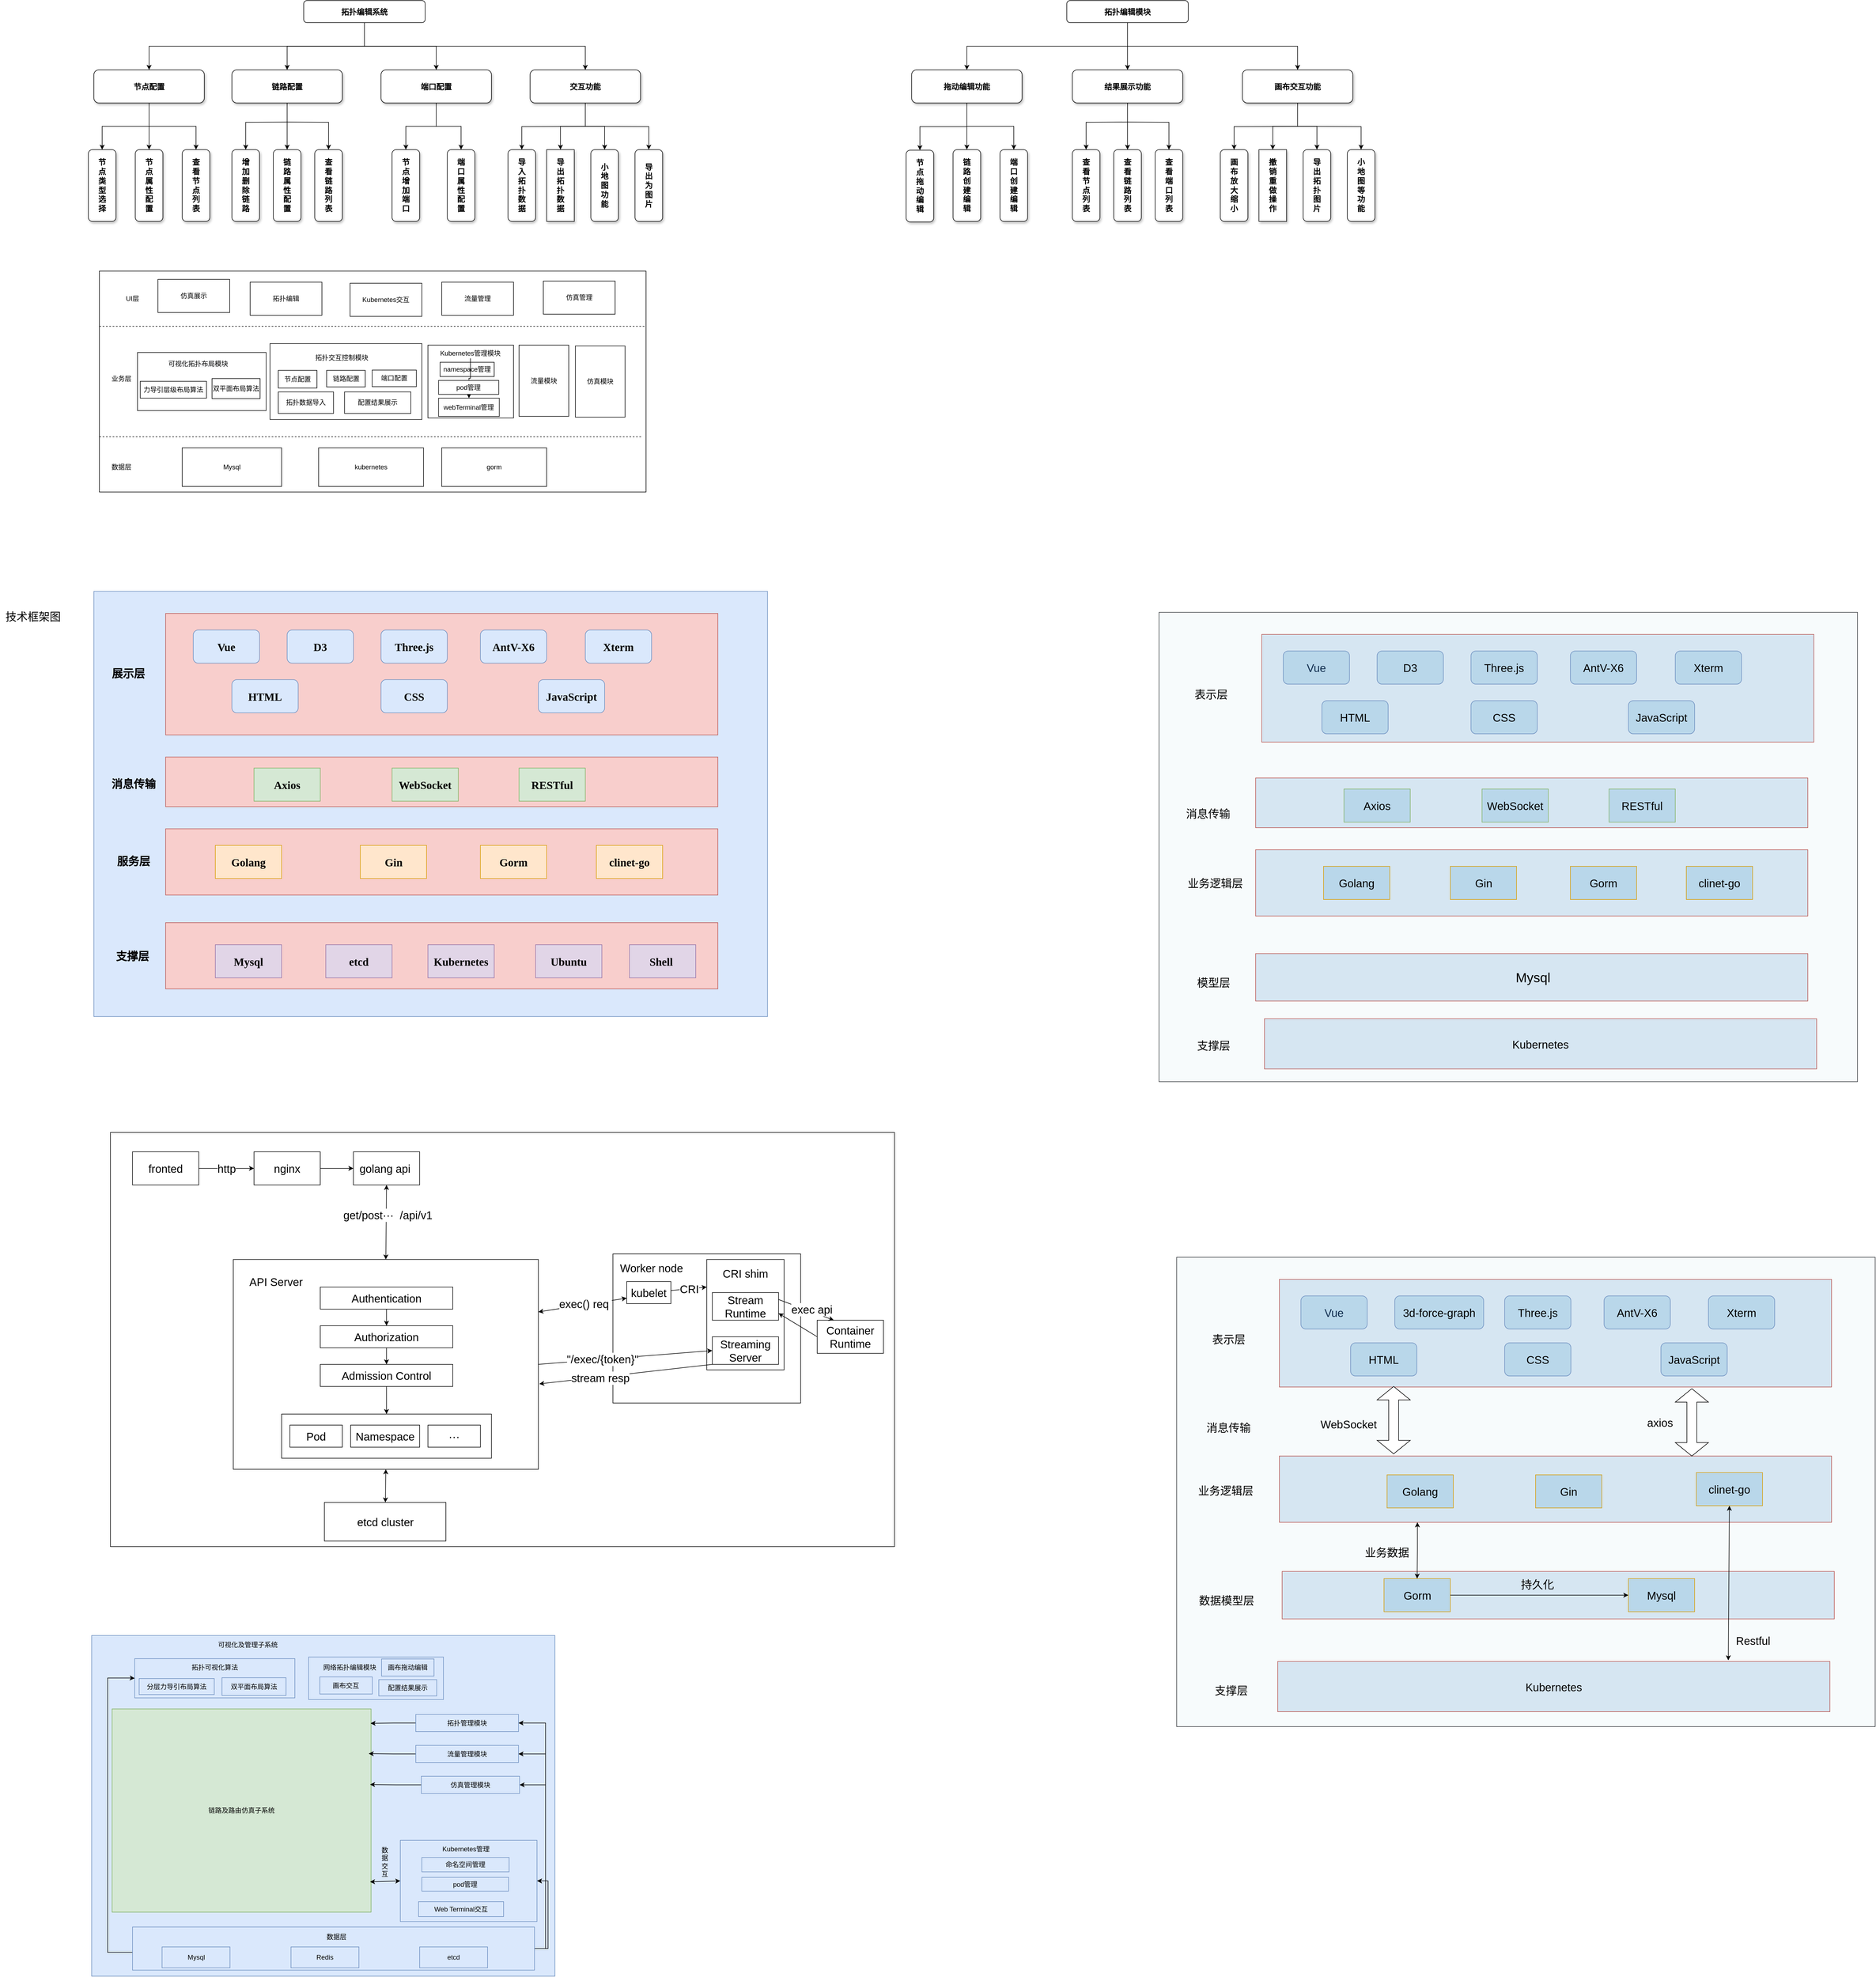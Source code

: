 <mxfile version="21.1.1" type="github">
  <diagram name="Page-1" id="97916047-d0de-89f5-080d-49f4d83e522f">
    <mxGraphModel dx="1912" dy="1008" grid="0" gridSize="10" guides="1" tooltips="1" connect="1" arrows="1" fold="1" page="1" pageScale="1.5" pageWidth="4681" pageHeight="3300" background="none" math="0" shadow="0">
      <root>
        <mxCell id="0" />
        <mxCell id="1" parent="0" />
        <mxCell id="KwxauNoUihIvwHTF1U2A-198" value="" style="rounded=0;whiteSpace=wrap;html=1;shadow=0;fontSize=20;fillColor=#dae8fc;strokeColor=#6c8ebf;fontStyle=1;fontFamily=Times New Roman;" parent="1" vertex="1">
          <mxGeometry x="330" y="1400" width="1220" height="770" as="geometry" />
        </mxCell>
        <mxCell id="3" value="拓扑编辑系统" style="rounded=1;shadow=0;fontStyle=1;fontSize=14;" parent="1" vertex="1">
          <mxGeometry x="710" y="330" width="220" height="40" as="geometry" />
        </mxCell>
        <mxCell id="KwxauNoUihIvwHTF1U2A-68" value="" style="edgeStyle=orthogonalEdgeStyle;rounded=0;jumpSize=1;orthogonalLoop=1;jettySize=auto;html=1;strokeColor=default;startFill=1;endFill=1;" parent="1" source="4" target="KwxauNoUihIvwHTF1U2A-67" edge="1">
          <mxGeometry relative="1" as="geometry" />
        </mxCell>
        <mxCell id="KwxauNoUihIvwHTF1U2A-70" value="" style="edgeStyle=orthogonalEdgeStyle;rounded=0;jumpSize=1;orthogonalLoop=1;jettySize=auto;html=1;strokeColor=default;startFill=1;endFill=1;entryX=0.5;entryY=0;entryDx=0;entryDy=0;" parent="1" source="4" target="KwxauNoUihIvwHTF1U2A-71" edge="1">
          <mxGeometry relative="1" as="geometry">
            <mxPoint x="470" y="610" as="targetPoint" />
          </mxGeometry>
        </mxCell>
        <mxCell id="4" value="节点配置" style="rounded=1;shadow=1;fontStyle=1;fontSize=14;" parent="1" vertex="1">
          <mxGeometry x="330" y="455.5" width="200" height="60" as="geometry" />
        </mxCell>
        <mxCell id="5" value="链路配置" style="rounded=1;shadow=1;fontStyle=1;fontSize=14;" parent="1" vertex="1">
          <mxGeometry x="580" y="455.5" width="200" height="60" as="geometry" />
        </mxCell>
        <mxCell id="6" value="端口配置" style="rounded=1;shadow=1;fontStyle=1;fontSize=14;" parent="1" vertex="1">
          <mxGeometry x="850" y="455.5" width="200" height="60" as="geometry" />
        </mxCell>
        <mxCell id="KwxauNoUihIvwHTF1U2A-131" value="" style="edgeStyle=orthogonalEdgeStyle;rounded=0;jumpSize=1;orthogonalLoop=1;jettySize=auto;html=1;strokeColor=default;startFill=1;endFill=1;" parent="1" source="KwxauNoUihIvwHTF1U2A-57" target="KwxauNoUihIvwHTF1U2A-128" edge="1">
          <mxGeometry relative="1" as="geometry" />
        </mxCell>
        <mxCell id="KwxauNoUihIvwHTF1U2A-135" style="edgeStyle=orthogonalEdgeStyle;rounded=0;jumpSize=1;orthogonalLoop=1;jettySize=auto;html=1;exitX=0.5;exitY=1;exitDx=0;exitDy=0;entryX=0.5;entryY=0;entryDx=0;entryDy=0;strokeColor=default;startFill=1;endFill=1;" parent="1" source="KwxauNoUihIvwHTF1U2A-57" target="KwxauNoUihIvwHTF1U2A-134" edge="1">
          <mxGeometry relative="1" as="geometry" />
        </mxCell>
        <mxCell id="KwxauNoUihIvwHTF1U2A-57" value="交互功能" style="rounded=1;shadow=1;fontStyle=1;fontSize=14;" parent="1" vertex="1">
          <mxGeometry x="1120" y="455.5" width="200" height="60" as="geometry" />
        </mxCell>
        <mxCell id="KwxauNoUihIvwHTF1U2A-63" value="" style="endArrow=classic;html=1;rounded=0;strokeColor=default;jumpSize=1;edgeStyle=orthogonalEdgeStyle;entryX=0.5;entryY=0;entryDx=0;entryDy=0;exitX=0.5;exitY=1;exitDx=0;exitDy=0;" parent="1" source="3" target="4" edge="1">
          <mxGeometry width="50" height="50" relative="1" as="geometry">
            <mxPoint x="769.94" y="390" as="sourcePoint" />
            <mxPoint x="719.94" y="440" as="targetPoint" />
          </mxGeometry>
        </mxCell>
        <mxCell id="KwxauNoUihIvwHTF1U2A-64" value="" style="endArrow=classic;html=1;rounded=0;strokeColor=default;jumpSize=1;entryX=0.5;entryY=0;entryDx=0;entryDy=0;exitX=0.5;exitY=1;exitDx=0;exitDy=0;edgeStyle=orthogonalEdgeStyle;" parent="1" source="3" target="5" edge="1">
          <mxGeometry width="50" height="50" relative="1" as="geometry">
            <mxPoint x="830" y="420" as="sourcePoint" />
            <mxPoint x="780" y="470" as="targetPoint" />
          </mxGeometry>
        </mxCell>
        <mxCell id="KwxauNoUihIvwHTF1U2A-65" value="" style="endArrow=classic;html=1;rounded=0;strokeColor=default;jumpSize=1;edgeStyle=orthogonalEdgeStyle;entryX=0.5;entryY=0;entryDx=0;entryDy=0;exitX=0.5;exitY=1;exitDx=0;exitDy=0;" parent="1" source="3" target="6" edge="1">
          <mxGeometry width="50" height="50" relative="1" as="geometry">
            <mxPoint x="960" y="360" as="sourcePoint" />
            <mxPoint x="910" y="410" as="targetPoint" />
          </mxGeometry>
        </mxCell>
        <mxCell id="KwxauNoUihIvwHTF1U2A-66" value="" style="endArrow=classic;html=1;rounded=0;strokeColor=default;jumpSize=1;entryX=0.5;entryY=0;entryDx=0;entryDy=0;exitX=0.5;exitY=1;exitDx=0;exitDy=0;edgeStyle=orthogonalEdgeStyle;" parent="1" source="3" target="KwxauNoUihIvwHTF1U2A-57" edge="1">
          <mxGeometry width="50" height="50" relative="1" as="geometry">
            <mxPoint x="1130" y="400" as="sourcePoint" />
            <mxPoint x="1080" y="450" as="targetPoint" />
          </mxGeometry>
        </mxCell>
        <mxCell id="KwxauNoUihIvwHTF1U2A-67" value="节&lt;br&gt;点&lt;br&gt;类&lt;br&gt;型&lt;br&gt;选&lt;br&gt;择" style="whiteSpace=wrap;html=1;fontSize=14;rounded=1;shadow=1;fontStyle=1;align=center;" parent="1" vertex="1">
          <mxGeometry x="320" y="600" width="50" height="130" as="geometry" />
        </mxCell>
        <mxCell id="KwxauNoUihIvwHTF1U2A-71" value="节&lt;br&gt;点&lt;br&gt;属&lt;br&gt;性&lt;br&gt;配&lt;br&gt;置" style="whiteSpace=wrap;html=1;fontSize=14;rounded=1;shadow=1;fontStyle=1;" parent="1" vertex="1">
          <mxGeometry x="405" y="600" width="50" height="130" as="geometry" />
        </mxCell>
        <mxCell id="KwxauNoUihIvwHTF1U2A-73" value="查&lt;br&gt;看&lt;br&gt;节&lt;br&gt;点&lt;br&gt;列&lt;br&gt;表" style="whiteSpace=wrap;html=1;fontSize=14;rounded=1;shadow=1;fontStyle=1;" parent="1" vertex="1">
          <mxGeometry x="490" y="600" width="50" height="130" as="geometry" />
        </mxCell>
        <mxCell id="KwxauNoUihIvwHTF1U2A-74" value="" style="edgeStyle=orthogonalEdgeStyle;rounded=0;jumpSize=1;orthogonalLoop=1;jettySize=auto;html=1;strokeColor=default;startFill=1;endFill=1;entryX=0.5;entryY=0;entryDx=0;entryDy=0;exitX=0.5;exitY=1;exitDx=0;exitDy=0;" parent="1" source="4" target="KwxauNoUihIvwHTF1U2A-73" edge="1">
          <mxGeometry relative="1" as="geometry">
            <mxPoint x="480" y="510" as="sourcePoint" />
            <mxPoint x="515" y="594.5" as="targetPoint" />
          </mxGeometry>
        </mxCell>
        <mxCell id="KwxauNoUihIvwHTF1U2A-101" value="" style="edgeStyle=orthogonalEdgeStyle;rounded=0;jumpSize=1;orthogonalLoop=1;jettySize=auto;html=1;strokeColor=default;startFill=1;endFill=1;" parent="1" target="KwxauNoUihIvwHTF1U2A-103" edge="1">
          <mxGeometry relative="1" as="geometry">
            <mxPoint x="680" y="550" as="sourcePoint" />
          </mxGeometry>
        </mxCell>
        <mxCell id="KwxauNoUihIvwHTF1U2A-102" value="" style="edgeStyle=orthogonalEdgeStyle;rounded=0;jumpSize=1;orthogonalLoop=1;jettySize=auto;html=1;strokeColor=default;startFill=1;endFill=1;entryX=0.5;entryY=0;entryDx=0;entryDy=0;exitX=0.5;exitY=1;exitDx=0;exitDy=0;" parent="1" source="5" target="KwxauNoUihIvwHTF1U2A-104" edge="1">
          <mxGeometry relative="1" as="geometry">
            <mxPoint x="680" y="550" as="sourcePoint" />
            <mxPoint x="720" y="644.5" as="targetPoint" />
          </mxGeometry>
        </mxCell>
        <mxCell id="KwxauNoUihIvwHTF1U2A-103" value="增&lt;br&gt;加&lt;br&gt;删&lt;br&gt;除&lt;br&gt;链&lt;br&gt;路" style="whiteSpace=wrap;html=1;fontSize=14;rounded=1;shadow=1;fontStyle=1;align=center;" parent="1" vertex="1">
          <mxGeometry x="580" y="600" width="50" height="130" as="geometry" />
        </mxCell>
        <mxCell id="KwxauNoUihIvwHTF1U2A-104" value="链&lt;br&gt;路&lt;br&gt;属&lt;br&gt;性&lt;br&gt;配&lt;br&gt;置" style="whiteSpace=wrap;html=1;fontSize=14;rounded=1;shadow=1;fontStyle=1;" parent="1" vertex="1">
          <mxGeometry x="655" y="600" width="50" height="130" as="geometry" />
        </mxCell>
        <mxCell id="KwxauNoUihIvwHTF1U2A-105" value="查&lt;br&gt;看&lt;br&gt;链&lt;br&gt;路&lt;br&gt;列&lt;br&gt;表" style="whiteSpace=wrap;html=1;fontSize=14;rounded=1;shadow=1;fontStyle=1;" parent="1" vertex="1">
          <mxGeometry x="730" y="600" width="50" height="130" as="geometry" />
        </mxCell>
        <mxCell id="KwxauNoUihIvwHTF1U2A-106" value="" style="edgeStyle=orthogonalEdgeStyle;rounded=0;jumpSize=1;orthogonalLoop=1;jettySize=auto;html=1;strokeColor=default;startFill=1;endFill=1;entryX=0.5;entryY=0;entryDx=0;entryDy=0;exitX=0.5;exitY=1;exitDx=0;exitDy=0;" parent="1" target="KwxauNoUihIvwHTF1U2A-105" edge="1">
          <mxGeometry relative="1" as="geometry">
            <mxPoint x="680" y="550" as="sourcePoint" />
            <mxPoint x="765" y="629" as="targetPoint" />
          </mxGeometry>
        </mxCell>
        <mxCell id="KwxauNoUihIvwHTF1U2A-119" value="" style="edgeStyle=orthogonalEdgeStyle;rounded=0;jumpSize=1;orthogonalLoop=1;jettySize=auto;html=1;strokeColor=default;startFill=1;endFill=1;exitX=0.5;exitY=1;exitDx=0;exitDy=0;" parent="1" source="6" target="KwxauNoUihIvwHTF1U2A-121" edge="1">
          <mxGeometry relative="1" as="geometry">
            <mxPoint x="950" y="560" as="sourcePoint" />
          </mxGeometry>
        </mxCell>
        <mxCell id="KwxauNoUihIvwHTF1U2A-120" value="" style="edgeStyle=orthogonalEdgeStyle;rounded=0;jumpSize=1;orthogonalLoop=1;jettySize=auto;html=1;strokeColor=default;startFill=1;endFill=1;entryX=0.5;entryY=0;entryDx=0;entryDy=0;exitX=0.5;exitY=1;exitDx=0;exitDy=0;" parent="1" source="6" target="KwxauNoUihIvwHTF1U2A-122" edge="1">
          <mxGeometry relative="1" as="geometry">
            <mxPoint x="940" y="550" as="sourcePoint" />
            <mxPoint x="980" y="644.5" as="targetPoint" />
          </mxGeometry>
        </mxCell>
        <mxCell id="KwxauNoUihIvwHTF1U2A-121" value="节&lt;br&gt;点&lt;br&gt;增&lt;br&gt;加&lt;br&gt;端&lt;br&gt;口" style="whiteSpace=wrap;html=1;fontSize=14;rounded=1;shadow=1;fontStyle=1;align=center;" parent="1" vertex="1">
          <mxGeometry x="870" y="600" width="50" height="130" as="geometry" />
        </mxCell>
        <mxCell id="KwxauNoUihIvwHTF1U2A-122" value="端&lt;br&gt;口&lt;br&gt;属&lt;br&gt;性&lt;br&gt;配&lt;br&gt;置" style="whiteSpace=wrap;html=1;fontSize=14;rounded=1;shadow=1;fontStyle=1;" parent="1" vertex="1">
          <mxGeometry x="970" y="600" width="50" height="130" as="geometry" />
        </mxCell>
        <mxCell id="KwxauNoUihIvwHTF1U2A-125" value="" style="edgeStyle=orthogonalEdgeStyle;rounded=0;jumpSize=1;orthogonalLoop=1;jettySize=auto;html=1;strokeColor=default;startFill=1;endFill=1;" parent="1" target="KwxauNoUihIvwHTF1U2A-127" edge="1">
          <mxGeometry relative="1" as="geometry">
            <mxPoint x="1230" y="557.75" as="sourcePoint" />
          </mxGeometry>
        </mxCell>
        <mxCell id="KwxauNoUihIvwHTF1U2A-127" value="导&lt;br&gt;入&lt;br&gt;拓&lt;br&gt;扑&lt;br&gt;数&lt;br&gt;据" style="whiteSpace=wrap;html=1;fontSize=14;rounded=1;shadow=1;fontStyle=1;align=center;" parent="1" vertex="1">
          <mxGeometry x="1080" y="600" width="50" height="130" as="geometry" />
        </mxCell>
        <mxCell id="KwxauNoUihIvwHTF1U2A-128" value="导&lt;br&gt;出&lt;br&gt;拓&lt;br&gt;扑&lt;br&gt;数&lt;br&gt;据" style="whiteSpace=wrap;html=1;fontSize=14;rounded=1;shadow=1;fontStyle=1;arcSize=0;" parent="1" vertex="1">
          <mxGeometry x="1150" y="600" width="50" height="130" as="geometry" />
        </mxCell>
        <mxCell id="KwxauNoUihIvwHTF1U2A-129" value="导&lt;br&gt;出&lt;br&gt;为&lt;br&gt;图&lt;br&gt;片" style="whiteSpace=wrap;html=1;fontSize=14;rounded=1;shadow=1;fontStyle=1;" parent="1" vertex="1">
          <mxGeometry x="1310" y="600" width="50" height="130" as="geometry" />
        </mxCell>
        <mxCell id="KwxauNoUihIvwHTF1U2A-130" value="" style="edgeStyle=orthogonalEdgeStyle;rounded=0;jumpSize=1;orthogonalLoop=1;jettySize=auto;html=1;strokeColor=default;startFill=1;endFill=1;entryX=0.5;entryY=0;entryDx=0;entryDy=0;exitX=0.5;exitY=1;exitDx=0;exitDy=0;" parent="1" target="KwxauNoUihIvwHTF1U2A-129" edge="1">
          <mxGeometry relative="1" as="geometry">
            <mxPoint x="1230" y="557.75" as="sourcePoint" />
            <mxPoint x="1315" y="636.75" as="targetPoint" />
          </mxGeometry>
        </mxCell>
        <mxCell id="KwxauNoUihIvwHTF1U2A-134" value="小&lt;br&gt;地&lt;br&gt;图&lt;br&gt;功&lt;br&gt;能" style="whiteSpace=wrap;html=1;fontSize=14;rounded=1;shadow=1;fontStyle=1;" parent="1" vertex="1">
          <mxGeometry x="1230" y="600" width="50" height="130" as="geometry" />
        </mxCell>
        <mxCell id="KwxauNoUihIvwHTF1U2A-136" value="" style="rounded=0;whiteSpace=wrap;html=1;" parent="1" vertex="1">
          <mxGeometry x="340" y="820" width="990" height="400" as="geometry" />
        </mxCell>
        <mxCell id="KwxauNoUihIvwHTF1U2A-137" value="" style="endArrow=none;dashed=1;html=1;rounded=0;exitX=0;exitY=0.25;exitDx=0;exitDy=0;entryX=1;entryY=0.25;entryDx=0;entryDy=0;" parent="1" source="KwxauNoUihIvwHTF1U2A-136" target="KwxauNoUihIvwHTF1U2A-136" edge="1">
          <mxGeometry width="50" height="50" relative="1" as="geometry">
            <mxPoint x="320" y="900" as="sourcePoint" />
            <mxPoint x="1350" y="880" as="targetPoint" />
          </mxGeometry>
        </mxCell>
        <mxCell id="KwxauNoUihIvwHTF1U2A-138" value="UI层&lt;br&gt;" style="text;html=1;strokeColor=none;fillColor=none;align=center;verticalAlign=middle;whiteSpace=wrap;rounded=0;" parent="1" vertex="1">
          <mxGeometry x="370" y="855" width="60" height="30" as="geometry" />
        </mxCell>
        <mxCell id="KwxauNoUihIvwHTF1U2A-139" value="仿真展示" style="rounded=0;whiteSpace=wrap;html=1;" parent="1" vertex="1">
          <mxGeometry x="446" y="835" width="130" height="60" as="geometry" />
        </mxCell>
        <mxCell id="KwxauNoUihIvwHTF1U2A-140" value="拓扑编辑" style="rounded=0;whiteSpace=wrap;html=1;" parent="1" vertex="1">
          <mxGeometry x="613" y="840" width="130" height="60" as="geometry" />
        </mxCell>
        <mxCell id="KwxauNoUihIvwHTF1U2A-141" value="Kubernetes交互" style="rounded=0;whiteSpace=wrap;html=1;" parent="1" vertex="1">
          <mxGeometry x="794" y="842" width="130" height="60" as="geometry" />
        </mxCell>
        <mxCell id="KwxauNoUihIvwHTF1U2A-142" value="" style="endArrow=none;dashed=1;html=1;rounded=0;exitX=0;exitY=0.25;exitDx=0;exitDy=0;" parent="1" edge="1">
          <mxGeometry width="50" height="50" relative="1" as="geometry">
            <mxPoint x="340" y="1120" as="sourcePoint" />
            <mxPoint x="1324" y="1120" as="targetPoint" />
          </mxGeometry>
        </mxCell>
        <mxCell id="KwxauNoUihIvwHTF1U2A-143" value="业务层" style="text;html=1;strokeColor=none;fillColor=none;align=center;verticalAlign=middle;whiteSpace=wrap;rounded=0;" parent="1" vertex="1">
          <mxGeometry x="350" y="1000" width="60" height="30" as="geometry" />
        </mxCell>
        <mxCell id="KwxauNoUihIvwHTF1U2A-144" value="" style="rounded=0;whiteSpace=wrap;html=1;" parent="1" vertex="1">
          <mxGeometry x="409" y="967.38" width="233" height="105.25" as="geometry" />
        </mxCell>
        <mxCell id="KwxauNoUihIvwHTF1U2A-145" value="&lt;br&gt;&lt;span style=&quot;color: rgb(0, 0, 0); font-family: Helvetica; font-size: 12px; font-style: normal; font-variant-ligatures: normal; font-variant-caps: normal; font-weight: 400; letter-spacing: normal; orphans: 2; text-align: center; text-indent: 0px; text-transform: none; widows: 2; word-spacing: 0px; -webkit-text-stroke-width: 0px; background-color: rgb(248, 249, 250); text-decoration-thickness: initial; text-decoration-style: initial; text-decoration-color: initial; float: none; display: inline !important;&quot;&gt;可视化拓扑布局模块&lt;/span&gt;&lt;br&gt;" style="text;html=1;strokeColor=none;fillColor=none;align=center;verticalAlign=middle;whiteSpace=wrap;rounded=0;" parent="1" vertex="1">
          <mxGeometry x="464" y="975.13" width="110" height="10" as="geometry" />
        </mxCell>
        <mxCell id="KwxauNoUihIvwHTF1U2A-146" value="力导引层级布局算法" style="rounded=0;whiteSpace=wrap;html=1;" parent="1" vertex="1">
          <mxGeometry x="414" y="1019.63" width="120" height="30.5" as="geometry" />
        </mxCell>
        <mxCell id="KwxauNoUihIvwHTF1U2A-147" value="双平面布局算法" style="rounded=0;whiteSpace=wrap;html=1;" parent="1" vertex="1">
          <mxGeometry x="544" y="1014.63" width="87" height="36.25" as="geometry" />
        </mxCell>
        <mxCell id="KwxauNoUihIvwHTF1U2A-148" value="" style="rounded=0;whiteSpace=wrap;html=1;" parent="1" vertex="1">
          <mxGeometry x="649" y="951.26" width="275" height="137.5" as="geometry" />
        </mxCell>
        <mxCell id="KwxauNoUihIvwHTF1U2A-149" value="拓扑交互控制模块" style="text;html=1;strokeColor=none;fillColor=none;align=center;verticalAlign=middle;whiteSpace=wrap;rounded=0;" parent="1" vertex="1">
          <mxGeometry x="724" y="966.26" width="110" height="22" as="geometry" />
        </mxCell>
        <mxCell id="KwxauNoUihIvwHTF1U2A-150" value="节点配置" style="rounded=0;whiteSpace=wrap;html=1;" parent="1" vertex="1">
          <mxGeometry x="664" y="999.76" width="70" height="32" as="geometry" />
        </mxCell>
        <mxCell id="KwxauNoUihIvwHTF1U2A-151" value="链路配置" style="rounded=0;whiteSpace=wrap;html=1;" parent="1" vertex="1">
          <mxGeometry x="751.5" y="999.76" width="70" height="30" as="geometry" />
        </mxCell>
        <mxCell id="KwxauNoUihIvwHTF1U2A-152" value="端口配置" style="rounded=0;whiteSpace=wrap;html=1;" parent="1" vertex="1">
          <mxGeometry x="834" y="999.26" width="80" height="30" as="geometry" />
        </mxCell>
        <mxCell id="KwxauNoUihIvwHTF1U2A-153" value="拓扑数据导入" style="rounded=0;whiteSpace=wrap;html=1;" parent="1" vertex="1">
          <mxGeometry x="664" y="1038.76" width="100" height="39" as="geometry" />
        </mxCell>
        <mxCell id="KwxauNoUihIvwHTF1U2A-154" value="配置结果展示" style="rounded=0;whiteSpace=wrap;html=1;" parent="1" vertex="1">
          <mxGeometry x="784" y="1038.76" width="120" height="39" as="geometry" />
        </mxCell>
        <mxCell id="KwxauNoUihIvwHTF1U2A-155" value="" style="rounded=0;whiteSpace=wrap;html=1;" parent="1" vertex="1">
          <mxGeometry x="935" y="954" width="155" height="132" as="geometry" />
        </mxCell>
        <mxCell id="KwxauNoUihIvwHTF1U2A-156" value="namespace管理" style="rounded=0;whiteSpace=wrap;html=1;" parent="1" vertex="1">
          <mxGeometry x="957" y="985.13" width="98" height="25.74" as="geometry" />
        </mxCell>
        <mxCell id="61vbiSbcjsudcTeNqRbR-7" value="" style="edgeStyle=orthogonalEdgeStyle;rounded=0;orthogonalLoop=1;jettySize=auto;html=1;" parent="1" source="KwxauNoUihIvwHTF1U2A-157" target="KwxauNoUihIvwHTF1U2A-162" edge="1">
          <mxGeometry relative="1" as="geometry" />
        </mxCell>
        <mxCell id="KwxauNoUihIvwHTF1U2A-157" value="Kubernetes管理模块" style="text;html=1;strokeColor=none;fillColor=none;align=center;verticalAlign=middle;whiteSpace=wrap;rounded=0;" parent="1" vertex="1">
          <mxGeometry x="952" y="959" width="120" height="19" as="geometry" />
        </mxCell>
        <mxCell id="KwxauNoUihIvwHTF1U2A-158" value="pod管理" style="rounded=0;whiteSpace=wrap;html=1;" parent="1" vertex="1">
          <mxGeometry x="954.25" y="1018" width="109" height="25.24" as="geometry" />
        </mxCell>
        <mxCell id="KwxauNoUihIvwHTF1U2A-159" value="数据层" style="text;html=1;strokeColor=none;fillColor=none;align=center;verticalAlign=middle;whiteSpace=wrap;rounded=0;" parent="1" vertex="1">
          <mxGeometry x="350" y="1160" width="60" height="30" as="geometry" />
        </mxCell>
        <mxCell id="KwxauNoUihIvwHTF1U2A-160" value="Mysql" style="rounded=0;whiteSpace=wrap;html=1;" parent="1" vertex="1">
          <mxGeometry x="490" y="1140" width="180" height="70" as="geometry" />
        </mxCell>
        <mxCell id="KwxauNoUihIvwHTF1U2A-161" value="kubernetes" style="rounded=0;whiteSpace=wrap;html=1;" parent="1" vertex="1">
          <mxGeometry x="737" y="1140" width="190" height="70" as="geometry" />
        </mxCell>
        <mxCell id="KwxauNoUihIvwHTF1U2A-162" value="webTerminal管理" style="rounded=0;whiteSpace=wrap;html=1;" parent="1" vertex="1">
          <mxGeometry x="954.25" y="1050.13" width="110" height="33" as="geometry" />
        </mxCell>
        <mxCell id="KwxauNoUihIvwHTF1U2A-174" value="技术框架图" style="text;html=1;strokeColor=none;fillColor=none;align=center;verticalAlign=middle;whiteSpace=wrap;rounded=0;shadow=0;fontSize=20;" parent="1" vertex="1">
          <mxGeometry x="160" y="1430" width="120" height="30" as="geometry" />
        </mxCell>
        <mxCell id="KwxauNoUihIvwHTF1U2A-189" value="" style="rounded=0;whiteSpace=wrap;html=1;shadow=0;fontSize=20;fillColor=#f8cecc;strokeColor=#b85450;fontStyle=1;fontFamily=Times New Roman;" parent="1" vertex="1">
          <mxGeometry x="460" y="1440" width="1000" height="220" as="geometry" />
        </mxCell>
        <mxCell id="KwxauNoUihIvwHTF1U2A-163" value="" style="rounded=0;whiteSpace=wrap;html=1;shadow=0;fontStyle=1;fillColor=#f8cecc;strokeColor=#b85450;fontFamily=Times New Roman;" parent="1" vertex="1">
          <mxGeometry x="460" y="1830" width="1000" height="120" as="geometry" />
        </mxCell>
        <mxCell id="KwxauNoUihIvwHTF1U2A-170" value="Golang" style="rounded=0;whiteSpace=wrap;html=1;shadow=0;fontSize=20;fillColor=#ffe6cc;strokeColor=#d79b00;fontStyle=1;fontFamily=Times New Roman;" parent="1" vertex="1">
          <mxGeometry x="550" y="1860" width="120" height="60" as="geometry" />
        </mxCell>
        <mxCell id="KwxauNoUihIvwHTF1U2A-171" value="Gin" style="rounded=0;whiteSpace=wrap;html=1;shadow=0;fontSize=20;fillColor=#ffe6cc;strokeColor=#d79b00;fontStyle=1;fontFamily=Times New Roman;" parent="1" vertex="1">
          <mxGeometry x="812.5" y="1860" width="120" height="60" as="geometry" />
        </mxCell>
        <mxCell id="KwxauNoUihIvwHTF1U2A-184" value="展示层" style="text;html=1;strokeColor=none;fillColor=none;align=center;verticalAlign=middle;whiteSpace=wrap;rounded=0;shadow=0;fontSize=20;fontStyle=1;fontFamily=Times New Roman;" parent="1" vertex="1">
          <mxGeometry x="345" y="1530" width="95" height="35" as="geometry" />
        </mxCell>
        <mxCell id="KwxauNoUihIvwHTF1U2A-165" value="D3" style="rounded=1;whiteSpace=wrap;html=1;shadow=0;fontSize=20;fillColor=#dae8fc;strokeColor=#6c8ebf;fontStyle=1;fontFamily=Times New Roman;" parent="1" vertex="1">
          <mxGeometry x="680" y="1470" width="120" height="60" as="geometry" />
        </mxCell>
        <mxCell id="KwxauNoUihIvwHTF1U2A-166" value="Three.js" style="rounded=1;whiteSpace=wrap;html=1;shadow=0;fontSize=20;fillColor=#dae8fc;strokeColor=#6c8ebf;fontStyle=1;fontFamily=Times New Roman;" parent="1" vertex="1">
          <mxGeometry x="850" y="1470" width="120" height="60" as="geometry" />
        </mxCell>
        <mxCell id="KwxauNoUihIvwHTF1U2A-167" value="AntV-X6" style="rounded=1;whiteSpace=wrap;html=1;shadow=0;fontSize=20;fillColor=#dae8fc;strokeColor=#6c8ebf;fontStyle=1;fontFamily=Times New Roman;" parent="1" vertex="1">
          <mxGeometry x="1030" y="1470" width="120" height="60" as="geometry" />
        </mxCell>
        <mxCell id="KwxauNoUihIvwHTF1U2A-175" value="&lt;span style=&quot;font-size: 20px;&quot;&gt;HTML&lt;/span&gt;" style="rounded=1;whiteSpace=wrap;html=1;shadow=0;fillColor=#dae8fc;strokeColor=#6c8ebf;fontStyle=1;fontFamily=Times New Roman;" parent="1" vertex="1">
          <mxGeometry x="580" y="1560" width="120" height="60" as="geometry" />
        </mxCell>
        <mxCell id="KwxauNoUihIvwHTF1U2A-176" value="&lt;font style=&quot;font-size: 20px;&quot;&gt;CSS&lt;/font&gt;" style="rounded=1;whiteSpace=wrap;html=1;shadow=0;fillColor=#dae8fc;strokeColor=#6c8ebf;fontStyle=1;fontFamily=Times New Roman;" parent="1" vertex="1">
          <mxGeometry x="850" y="1560" width="120" height="60" as="geometry" />
        </mxCell>
        <mxCell id="KwxauNoUihIvwHTF1U2A-177" value="&lt;font style=&quot;font-size: 20px;&quot;&gt;JavaScript&lt;/font&gt;" style="rounded=1;whiteSpace=wrap;html=1;shadow=0;fillColor=#dae8fc;strokeColor=#6c8ebf;fontStyle=1;fontFamily=Times New Roman;" parent="1" vertex="1">
          <mxGeometry x="1135" y="1560" width="120" height="60" as="geometry" />
        </mxCell>
        <mxCell id="KwxauNoUihIvwHTF1U2A-180" value="Xterm" style="rounded=1;whiteSpace=wrap;html=1;shadow=0;fontSize=20;fillColor=#dae8fc;strokeColor=#6c8ebf;fontStyle=1;fontFamily=Times New Roman;" parent="1" vertex="1">
          <mxGeometry x="1220" y="1470" width="120" height="60" as="geometry" />
        </mxCell>
        <mxCell id="KwxauNoUihIvwHTF1U2A-164" value="&lt;font style=&quot;font-size: 20px;&quot;&gt;Vue&lt;/font&gt;" style="rounded=1;whiteSpace=wrap;html=1;shadow=0;fillColor=#dae8fc;strokeColor=#6c8ebf;fontStyle=1;fontFamily=Times New Roman;" parent="1" vertex="1">
          <mxGeometry x="510" y="1470" width="120" height="60" as="geometry" />
        </mxCell>
        <mxCell id="KwxauNoUihIvwHTF1U2A-190" value="" style="rounded=0;whiteSpace=wrap;html=1;shadow=0;fontSize=20;fillColor=#f8cecc;strokeColor=#b85450;fontStyle=1;fontFamily=Times New Roman;" parent="1" vertex="1">
          <mxGeometry x="460" y="1700" width="1000" height="90" as="geometry" />
        </mxCell>
        <mxCell id="KwxauNoUihIvwHTF1U2A-168" value="Axios" style="rounded=0;whiteSpace=wrap;html=1;shadow=0;fontSize=20;fillColor=#d5e8d4;strokeColor=#82b366;fontStyle=1;fontFamily=Times New Roman;" parent="1" vertex="1">
          <mxGeometry x="620" y="1720" width="120" height="60" as="geometry" />
        </mxCell>
        <mxCell id="KwxauNoUihIvwHTF1U2A-179" value="RESTful" style="rounded=0;whiteSpace=wrap;html=1;shadow=0;fontSize=20;fillColor=#d5e8d4;strokeColor=#82b366;fontStyle=1;fontFamily=Times New Roman;" parent="1" vertex="1">
          <mxGeometry x="1100" y="1720" width="120" height="60" as="geometry" />
        </mxCell>
        <mxCell id="KwxauNoUihIvwHTF1U2A-191" value="消息传输" style="text;whiteSpace=wrap;html=1;fontSize=20;fontStyle=1;fontFamily=Times New Roman;" parent="1" vertex="1">
          <mxGeometry x="360" y="1730" width="105" height="40" as="geometry" />
        </mxCell>
        <mxCell id="KwxauNoUihIvwHTF1U2A-192" value="服务层" style="text;whiteSpace=wrap;html=1;fontSize=20;fontStyle=1;fontFamily=Times New Roman;" parent="1" vertex="1">
          <mxGeometry x="370" y="1870" width="105" height="40" as="geometry" />
        </mxCell>
        <mxCell id="KwxauNoUihIvwHTF1U2A-194" value="" style="rounded=0;whiteSpace=wrap;html=1;shadow=0;fontSize=20;fillColor=#f8cecc;strokeColor=#b85450;fontStyle=1;fontFamily=Times New Roman;" parent="1" vertex="1">
          <mxGeometry x="460" y="2000" width="1000" height="120" as="geometry" />
        </mxCell>
        <mxCell id="KwxauNoUihIvwHTF1U2A-173" value="Kubernetes" style="rounded=0;whiteSpace=wrap;html=1;shadow=0;fontSize=20;fillColor=#e1d5e7;strokeColor=#9673a6;fontStyle=1;fontFamily=Times New Roman;" parent="1" vertex="1">
          <mxGeometry x="935" y="2040" width="120" height="60" as="geometry" />
        </mxCell>
        <mxCell id="KwxauNoUihIvwHTF1U2A-182" value="Ubuntu" style="rounded=0;whiteSpace=wrap;html=1;shadow=0;fontSize=20;fillColor=#e1d5e7;strokeColor=#9673a6;fontStyle=1;fontFamily=Times New Roman;" parent="1" vertex="1">
          <mxGeometry x="1130" y="2040" width="120" height="60" as="geometry" />
        </mxCell>
        <mxCell id="KwxauNoUihIvwHTF1U2A-183" value="Shell&amp;nbsp;" style="rounded=0;whiteSpace=wrap;html=1;shadow=0;fontSize=20;fillColor=#e1d5e7;strokeColor=#9673a6;fontStyle=1;fontFamily=Times New Roman;" parent="1" vertex="1">
          <mxGeometry x="1300" y="2040" width="120" height="60" as="geometry" />
        </mxCell>
        <mxCell id="KwxauNoUihIvwHTF1U2A-193" value="Mysql" style="rounded=0;whiteSpace=wrap;html=1;shadow=0;fontSize=20;fillColor=#e1d5e7;strokeColor=#9673a6;fontStyle=1;fontFamily=Times New Roman;" parent="1" vertex="1">
          <mxGeometry x="550" y="2040" width="120" height="60" as="geometry" />
        </mxCell>
        <mxCell id="KwxauNoUihIvwHTF1U2A-195" value="支撑层" style="text;html=1;strokeColor=none;fillColor=none;align=center;verticalAlign=middle;whiteSpace=wrap;rounded=0;shadow=0;fontSize=20;fontStyle=1;fontFamily=Times New Roman;" parent="1" vertex="1">
          <mxGeometry x="360" y="2045" width="80" height="30" as="geometry" />
        </mxCell>
        <mxCell id="KwxauNoUihIvwHTF1U2A-172" value="WebSocket" style="rounded=0;whiteSpace=wrap;html=1;shadow=0;fontSize=20;fillColor=#d5e8d4;strokeColor=#82b366;fontStyle=1;fontFamily=Times New Roman;" parent="1" vertex="1">
          <mxGeometry x="870" y="1720" width="120" height="60" as="geometry" />
        </mxCell>
        <mxCell id="KwxauNoUihIvwHTF1U2A-199" value="Gorm" style="rounded=0;whiteSpace=wrap;html=1;shadow=0;fontSize=20;fillColor=#ffe6cc;strokeColor=#d79b00;fontStyle=1;fontFamily=Times New Roman;" parent="1" vertex="1">
          <mxGeometry x="1030" y="1860" width="120" height="60" as="geometry" />
        </mxCell>
        <mxCell id="KwxauNoUihIvwHTF1U2A-201" value="etcd" style="rounded=0;whiteSpace=wrap;html=1;shadow=0;fontSize=20;fillColor=#e1d5e7;strokeColor=#9673a6;fontStyle=1;fontFamily=Times New Roman;" parent="1" vertex="1">
          <mxGeometry x="750" y="2040" width="120" height="60" as="geometry" />
        </mxCell>
        <mxCell id="KwxauNoUihIvwHTF1U2A-203" value="" style="rounded=0;whiteSpace=wrap;html=1;shadow=0;fontSize=20;fillColor=#FFFFFF;" parent="1" vertex="1">
          <mxGeometry x="360" y="2380" width="1420" height="750" as="geometry" />
        </mxCell>
        <mxCell id="KwxauNoUihIvwHTF1U2A-204" value="fronted" style="rounded=0;whiteSpace=wrap;html=1;shadow=0;fontSize=20;fillColor=#FFFFFF;" parent="1" vertex="1">
          <mxGeometry x="400" y="2415" width="120" height="60" as="geometry" />
        </mxCell>
        <mxCell id="KwxauNoUihIvwHTF1U2A-211" value="" style="edgeStyle=orthogonalEdgeStyle;rounded=0;jumpSize=1;orthogonalLoop=1;jettySize=auto;html=1;strokeColor=default;fontSize=20;startFill=1;endFill=1;" parent="1" source="KwxauNoUihIvwHTF1U2A-205" target="KwxauNoUihIvwHTF1U2A-210" edge="1">
          <mxGeometry relative="1" as="geometry" />
        </mxCell>
        <mxCell id="KwxauNoUihIvwHTF1U2A-205" value="nginx" style="whiteSpace=wrap;html=1;fontSize=20;fillColor=#FFFFFF;rounded=0;shadow=0;" parent="1" vertex="1">
          <mxGeometry x="620" y="2415" width="120" height="60" as="geometry" />
        </mxCell>
        <mxCell id="KwxauNoUihIvwHTF1U2A-206" value="" style="endArrow=classic;html=1;rounded=0;strokeColor=default;fontSize=20;jumpSize=1;entryX=0;entryY=0.5;entryDx=0;entryDy=0;" parent="1" source="KwxauNoUihIvwHTF1U2A-204" target="KwxauNoUihIvwHTF1U2A-205" edge="1">
          <mxGeometry relative="1" as="geometry">
            <mxPoint x="580" y="2450" as="sourcePoint" />
            <mxPoint x="680" y="2450" as="targetPoint" />
          </mxGeometry>
        </mxCell>
        <mxCell id="KwxauNoUihIvwHTF1U2A-207" value="http" style="edgeLabel;resizable=0;html=1;align=center;verticalAlign=middle;rounded=1;shadow=0;fontSize=20;fillColor=#FFFFFF;" parent="KwxauNoUihIvwHTF1U2A-206" connectable="0" vertex="1">
          <mxGeometry relative="1" as="geometry" />
        </mxCell>
        <mxCell id="KwxauNoUihIvwHTF1U2A-209" value="clinet-go" style="rounded=0;whiteSpace=wrap;html=1;shadow=0;fontSize=20;fillColor=#ffe6cc;strokeColor=#d79b00;fontStyle=1;fontFamily=Times New Roman;" parent="1" vertex="1">
          <mxGeometry x="1240" y="1860" width="120" height="60" as="geometry" />
        </mxCell>
        <mxCell id="KwxauNoUihIvwHTF1U2A-210" value="golang api&amp;nbsp;" style="whiteSpace=wrap;html=1;fontSize=20;fillColor=#FFFFFF;rounded=0;shadow=0;" parent="1" vertex="1">
          <mxGeometry x="800" y="2415" width="120" height="60" as="geometry" />
        </mxCell>
        <mxCell id="KwxauNoUihIvwHTF1U2A-228" value="etcd cluster" style="whiteSpace=wrap;html=1;fontSize=20;fillColor=#FFFFFF;rounded=0;shadow=0;" parent="1" vertex="1">
          <mxGeometry x="747.5" y="3050" width="220" height="70" as="geometry" />
        </mxCell>
        <mxCell id="KwxauNoUihIvwHTF1U2A-230" value="" style="rounded=0;whiteSpace=wrap;html=1;shadow=0;fontSize=20;fillColor=#FFFFFF;" parent="1" vertex="1">
          <mxGeometry x="582.5" y="2610" width="552.5" height="380" as="geometry" />
        </mxCell>
        <mxCell id="KwxauNoUihIvwHTF1U2A-223" value="" style="whiteSpace=wrap;html=1;fontSize=20;fillColor=#FFFFFF;rounded=0;shadow=0;" parent="1" vertex="1">
          <mxGeometry x="670" y="2890" width="380" height="80" as="geometry" />
        </mxCell>
        <mxCell id="KwxauNoUihIvwHTF1U2A-225" value="Pod" style="rounded=0;whiteSpace=wrap;html=1;shadow=0;fontSize=20;fillColor=#FFFFFF;" parent="1" vertex="1">
          <mxGeometry x="685" y="2910" width="95" height="40" as="geometry" />
        </mxCell>
        <mxCell id="KwxauNoUihIvwHTF1U2A-226" value="Namespace" style="rounded=0;whiteSpace=wrap;html=1;shadow=0;fontSize=20;fillColor=#FFFFFF;" parent="1" vertex="1">
          <mxGeometry x="795" y="2910" width="125" height="40" as="geometry" />
        </mxCell>
        <mxCell id="KwxauNoUihIvwHTF1U2A-227" value="···" style="rounded=0;whiteSpace=wrap;html=1;shadow=0;fontSize=20;fillColor=#FFFFFF;" parent="1" vertex="1">
          <mxGeometry x="935" y="2910" width="95" height="40" as="geometry" />
        </mxCell>
        <mxCell id="KwxauNoUihIvwHTF1U2A-236" style="edgeStyle=orthogonalEdgeStyle;rounded=0;jumpSize=1;orthogonalLoop=1;jettySize=auto;html=1;exitX=0.5;exitY=1;exitDx=0;exitDy=0;strokeColor=default;fontSize=20;startFill=1;endFill=1;" parent="1" source="KwxauNoUihIvwHTF1U2A-217" target="KwxauNoUihIvwHTF1U2A-218" edge="1">
          <mxGeometry relative="1" as="geometry" />
        </mxCell>
        <mxCell id="KwxauNoUihIvwHTF1U2A-217" value="Authentication" style="rounded=0;whiteSpace=wrap;html=1;shadow=0;fontSize=20;fillColor=#FFFFFF;" parent="1" vertex="1">
          <mxGeometry x="740" y="2660" width="240" height="40" as="geometry" />
        </mxCell>
        <mxCell id="KwxauNoUihIvwHTF1U2A-235" style="edgeStyle=orthogonalEdgeStyle;rounded=0;jumpSize=1;orthogonalLoop=1;jettySize=auto;html=1;exitX=0.5;exitY=1;exitDx=0;exitDy=0;strokeColor=default;fontSize=20;startFill=1;endFill=1;" parent="1" source="KwxauNoUihIvwHTF1U2A-218" target="KwxauNoUihIvwHTF1U2A-220" edge="1">
          <mxGeometry relative="1" as="geometry" />
        </mxCell>
        <mxCell id="KwxauNoUihIvwHTF1U2A-218" value="Authorization" style="rounded=0;whiteSpace=wrap;html=1;shadow=0;fontSize=20;fillColor=#FFFFFF;" parent="1" vertex="1">
          <mxGeometry x="740" y="2730" width="240" height="40" as="geometry" />
        </mxCell>
        <mxCell id="KwxauNoUihIvwHTF1U2A-220" value="Admission Control" style="rounded=0;whiteSpace=wrap;html=1;shadow=0;fontSize=20;fillColor=#FFFFFF;" parent="1" vertex="1">
          <mxGeometry x="740" y="2800" width="240" height="40" as="geometry" />
        </mxCell>
        <mxCell id="KwxauNoUihIvwHTF1U2A-224" value="" style="edgeStyle=orthogonalEdgeStyle;rounded=0;jumpSize=1;orthogonalLoop=1;jettySize=auto;html=1;strokeColor=default;fontSize=20;startFill=1;endFill=1;" parent="1" source="KwxauNoUihIvwHTF1U2A-220" target="KwxauNoUihIvwHTF1U2A-223" edge="1">
          <mxGeometry relative="1" as="geometry" />
        </mxCell>
        <mxCell id="KwxauNoUihIvwHTF1U2A-232" value="" style="endArrow=classic;startArrow=classic;html=1;rounded=0;strokeColor=default;fontSize=20;jumpSize=1;entryX=0.5;entryY=1;entryDx=0;entryDy=0;" parent="1" source="KwxauNoUihIvwHTF1U2A-228" target="KwxauNoUihIvwHTF1U2A-230" edge="1">
          <mxGeometry width="50" height="50" relative="1" as="geometry">
            <mxPoint x="810" y="3060" as="sourcePoint" />
            <mxPoint x="860" y="3010" as="targetPoint" />
          </mxGeometry>
        </mxCell>
        <mxCell id="KwxauNoUihIvwHTF1U2A-237" value="API Server" style="text;html=1;strokeColor=none;fillColor=none;align=center;verticalAlign=middle;whiteSpace=wrap;rounded=0;shadow=0;fontSize=20;" parent="1" vertex="1">
          <mxGeometry x="605" y="2640" width="110" height="20" as="geometry" />
        </mxCell>
        <mxCell id="KwxauNoUihIvwHTF1U2A-239" value="" style="rounded=0;whiteSpace=wrap;html=1;shadow=0;fontSize=20;fillColor=#FFFFFF;" parent="1" vertex="1">
          <mxGeometry x="1270" y="2600" width="340" height="270" as="geometry" />
        </mxCell>
        <mxCell id="KwxauNoUihIvwHTF1U2A-241" value="" style="endArrow=classic;startArrow=classic;html=1;rounded=0;strokeColor=default;fontSize=20;jumpSize=1;entryX=0.5;entryY=1;entryDx=0;entryDy=0;exitX=0.5;exitY=0;exitDx=0;exitDy=0;" parent="1" source="KwxauNoUihIvwHTF1U2A-230" target="KwxauNoUihIvwHTF1U2A-210" edge="1">
          <mxGeometry width="50" height="50" relative="1" as="geometry">
            <mxPoint x="840" y="2560" as="sourcePoint" />
            <mxPoint x="890" y="2510" as="targetPoint" />
          </mxGeometry>
        </mxCell>
        <mxCell id="KwxauNoUihIvwHTF1U2A-242" value="get/post···&amp;nbsp; /api/v1" style="edgeLabel;html=1;align=center;verticalAlign=middle;resizable=0;points=[];fontSize=20;" parent="KwxauNoUihIvwHTF1U2A-241" vertex="1" connectable="0">
          <mxGeometry x="0.193" y="-2" relative="1" as="geometry">
            <mxPoint y="-1" as="offset" />
          </mxGeometry>
        </mxCell>
        <mxCell id="KwxauNoUihIvwHTF1U2A-238" value="" style="endArrow=classic;startArrow=classic;html=1;rounded=0;strokeColor=default;fontSize=20;jumpSize=1;exitX=1;exitY=0.25;exitDx=0;exitDy=0;entryX=0;entryY=0.75;entryDx=0;entryDy=0;" parent="1" source="KwxauNoUihIvwHTF1U2A-230" target="KwxauNoUihIvwHTF1U2A-244" edge="1">
          <mxGeometry width="50" height="50" relative="1" as="geometry">
            <mxPoint x="1220" y="2730" as="sourcePoint" />
            <mxPoint x="1260" y="2680" as="targetPoint" />
          </mxGeometry>
        </mxCell>
        <mxCell id="KwxauNoUihIvwHTF1U2A-243" value="exec() req&amp;nbsp;" style="edgeLabel;html=1;align=center;verticalAlign=middle;resizable=0;points=[];fontSize=20;" parent="KwxauNoUihIvwHTF1U2A-238" vertex="1" connectable="0">
          <mxGeometry x="0.232" y="-1" relative="1" as="geometry">
            <mxPoint x="-14" y="-1" as="offset" />
          </mxGeometry>
        </mxCell>
        <mxCell id="KwxauNoUihIvwHTF1U2A-244" value="kubelet" style="rounded=0;whiteSpace=wrap;html=1;shadow=0;fontSize=20;fillColor=#FFFFFF;" parent="1" vertex="1">
          <mxGeometry x="1295" y="2650" width="80" height="40" as="geometry" />
        </mxCell>
        <mxCell id="KwxauNoUihIvwHTF1U2A-245" value="" style="whiteSpace=wrap;html=1;fontSize=20;fillColor=#FFFFFF;rounded=0;shadow=0;" parent="1" vertex="1">
          <mxGeometry x="1440" y="2610" width="140" height="200" as="geometry" />
        </mxCell>
        <mxCell id="KwxauNoUihIvwHTF1U2A-248" value="" style="endArrow=classic;html=1;rounded=0;strokeColor=default;fontSize=20;jumpSize=1;entryX=0;entryY=0.25;entryDx=0;entryDy=0;" parent="1" source="KwxauNoUihIvwHTF1U2A-244" target="KwxauNoUihIvwHTF1U2A-245" edge="1">
          <mxGeometry relative="1" as="geometry">
            <mxPoint x="1370" y="2660" as="sourcePoint" />
            <mxPoint x="1410" y="2650" as="targetPoint" />
          </mxGeometry>
        </mxCell>
        <mxCell id="KwxauNoUihIvwHTF1U2A-249" value="CRI" style="edgeLabel;resizable=0;html=1;align=center;verticalAlign=middle;rounded=1;shadow=0;fontSize=20;fillColor=#FFFFFF;" parent="KwxauNoUihIvwHTF1U2A-248" connectable="0" vertex="1">
          <mxGeometry relative="1" as="geometry" />
        </mxCell>
        <mxCell id="KwxauNoUihIvwHTF1U2A-250" value="CRI shim" style="text;html=1;strokeColor=none;fillColor=none;align=center;verticalAlign=middle;whiteSpace=wrap;rounded=0;shadow=0;fontSize=20;" parent="1" vertex="1">
          <mxGeometry x="1460" y="2620" width="100" height="30" as="geometry" />
        </mxCell>
        <mxCell id="KwxauNoUihIvwHTF1U2A-251" value="Stream Runtime" style="rounded=0;whiteSpace=wrap;html=1;shadow=0;fontSize=20;fillColor=#FFFFFF;" parent="1" vertex="1">
          <mxGeometry x="1450" y="2670" width="120" height="50" as="geometry" />
        </mxCell>
        <mxCell id="KwxauNoUihIvwHTF1U2A-252" value="Streaming Server" style="rounded=0;whiteSpace=wrap;html=1;shadow=0;fontSize=20;fillColor=#FFFFFF;" parent="1" vertex="1">
          <mxGeometry x="1450" y="2750" width="120" height="50" as="geometry" />
        </mxCell>
        <mxCell id="KwxauNoUihIvwHTF1U2A-254" value="" style="endArrow=classic;html=1;rounded=0;strokeColor=default;fontSize=20;jumpSize=1;entryX=0;entryY=0.5;entryDx=0;entryDy=0;exitX=1;exitY=0.5;exitDx=0;exitDy=0;" parent="1" source="KwxauNoUihIvwHTF1U2A-230" target="KwxauNoUihIvwHTF1U2A-252" edge="1">
          <mxGeometry width="50" height="50" relative="1" as="geometry">
            <mxPoint x="1180" y="2820" as="sourcePoint" />
            <mxPoint x="1230" y="2770" as="targetPoint" />
          </mxGeometry>
        </mxCell>
        <mxCell id="KwxauNoUihIvwHTF1U2A-255" value="&quot;/exec/{token}&quot;" style="edgeLabel;html=1;align=center;verticalAlign=middle;resizable=0;points=[];fontSize=20;" parent="KwxauNoUihIvwHTF1U2A-254" vertex="1" connectable="0">
          <mxGeometry x="-0.38" y="-2" relative="1" as="geometry">
            <mxPoint x="18" y="-4" as="offset" />
          </mxGeometry>
        </mxCell>
        <mxCell id="KwxauNoUihIvwHTF1U2A-256" value="" style="endArrow=classic;html=1;rounded=0;strokeColor=default;fontSize=20;jumpSize=1;exitX=0;exitY=1;exitDx=0;exitDy=0;entryX=1.003;entryY=0.593;entryDx=0;entryDy=0;entryPerimeter=0;" parent="1" source="KwxauNoUihIvwHTF1U2A-252" target="KwxauNoUihIvwHTF1U2A-230" edge="1">
          <mxGeometry width="50" height="50" relative="1" as="geometry">
            <mxPoint x="1430" y="2840" as="sourcePoint" />
            <mxPoint x="1380" y="2890" as="targetPoint" />
          </mxGeometry>
        </mxCell>
        <mxCell id="KwxauNoUihIvwHTF1U2A-257" value="stream resp" style="edgeLabel;html=1;align=center;verticalAlign=middle;resizable=0;points=[];fontSize=20;" parent="KwxauNoUihIvwHTF1U2A-256" vertex="1" connectable="0">
          <mxGeometry x="0.296" y="1" relative="1" as="geometry">
            <mxPoint as="offset" />
          </mxGeometry>
        </mxCell>
        <mxCell id="KwxauNoUihIvwHTF1U2A-258" value="Container&lt;br&gt;Runtime" style="rounded=0;whiteSpace=wrap;html=1;shadow=0;fontSize=20;fillColor=#FFFFFF;" parent="1" vertex="1">
          <mxGeometry x="1640" y="2720" width="120" height="60" as="geometry" />
        </mxCell>
        <mxCell id="KwxauNoUihIvwHTF1U2A-259" value="" style="endArrow=classic;html=1;rounded=0;strokeColor=default;fontSize=20;jumpSize=1;entryX=0.25;entryY=0;entryDx=0;entryDy=0;exitX=1;exitY=0.25;exitDx=0;exitDy=0;" parent="1" source="KwxauNoUihIvwHTF1U2A-251" target="KwxauNoUihIvwHTF1U2A-258" edge="1">
          <mxGeometry width="50" height="50" relative="1" as="geometry">
            <mxPoint x="1620" y="2720" as="sourcePoint" />
            <mxPoint x="1670" y="2670" as="targetPoint" />
          </mxGeometry>
        </mxCell>
        <mxCell id="KwxauNoUihIvwHTF1U2A-260" value="exec api" style="edgeLabel;html=1;align=center;verticalAlign=middle;resizable=0;points=[];fontSize=20;" parent="KwxauNoUihIvwHTF1U2A-259" vertex="1" connectable="0">
          <mxGeometry x="0.386" y="1" relative="1" as="geometry">
            <mxPoint x="-10" y="-8" as="offset" />
          </mxGeometry>
        </mxCell>
        <mxCell id="KwxauNoUihIvwHTF1U2A-261" value="" style="endArrow=classic;html=1;rounded=0;strokeColor=default;fontSize=20;jumpSize=1;exitX=0;exitY=0.5;exitDx=0;exitDy=0;entryX=1;entryY=0.75;entryDx=0;entryDy=0;" parent="1" source="KwxauNoUihIvwHTF1U2A-258" target="KwxauNoUihIvwHTF1U2A-251" edge="1">
          <mxGeometry width="50" height="50" relative="1" as="geometry">
            <mxPoint x="1700" y="2840" as="sourcePoint" />
            <mxPoint x="1650" y="2890" as="targetPoint" />
          </mxGeometry>
        </mxCell>
        <mxCell id="KwxauNoUihIvwHTF1U2A-263" value="Worker node" style="text;html=1;strokeColor=none;fillColor=none;align=center;verticalAlign=middle;whiteSpace=wrap;rounded=0;shadow=0;fontSize=20;" parent="1" vertex="1">
          <mxGeometry x="1280" y="2609" width="120" height="31" as="geometry" />
        </mxCell>
        <mxCell id="FNgOQs0a9lcACMMEp1OY-17" value="" style="rounded=0;whiteSpace=wrap;html=1;fillColor=#dae8fc;strokeColor=#6c8ebf;" parent="1" vertex="1">
          <mxGeometry x="326" y="3291" width="839" height="617" as="geometry" />
        </mxCell>
        <mxCell id="FNgOQs0a9lcACMMEp1OY-18" value="" style="rounded=0;whiteSpace=wrap;html=1;fillColor=#d5e8d4;strokeColor=#82b366;" parent="1" vertex="1">
          <mxGeometry x="363" y="3424" width="469" height="368" as="geometry" />
        </mxCell>
        <mxCell id="FNgOQs0a9lcACMMEp1OY-19" value="" style="rounded=0;whiteSpace=wrap;html=1;fillColor=#dae8fc;strokeColor=#6c8ebf;" parent="1" vertex="1">
          <mxGeometry x="404" y="3333" width="290" height="71" as="geometry" />
        </mxCell>
        <mxCell id="FNgOQs0a9lcACMMEp1OY-20" value="" style="rounded=0;whiteSpace=wrap;html=1;fillColor=#dae8fc;strokeColor=#6c8ebf;" parent="1" vertex="1">
          <mxGeometry x="719" y="3330" width="244" height="77" as="geometry" />
        </mxCell>
        <mxCell id="FNgOQs0a9lcACMMEp1OY-21" value="可视化及管理子系统" style="text;html=1;strokeColor=none;fillColor=none;align=center;verticalAlign=middle;whiteSpace=wrap;rounded=0;" parent="1" vertex="1">
          <mxGeometry x="505" y="3294" width="208" height="28" as="geometry" />
        </mxCell>
        <mxCell id="FNgOQs0a9lcACMMEp1OY-23" value="链路及路由仿真子系统" style="text;html=1;strokeColor=none;fillColor=none;align=center;verticalAlign=middle;whiteSpace=wrap;rounded=0;" parent="1" vertex="1">
          <mxGeometry x="463" y="3560.75" width="269" height="94.5" as="geometry" />
        </mxCell>
        <mxCell id="FNgOQs0a9lcACMMEp1OY-25" value="网络拓扑编辑模块" style="text;html=1;strokeColor=none;fillColor=none;align=center;verticalAlign=middle;whiteSpace=wrap;rounded=0;" parent="1" vertex="1">
          <mxGeometry x="729" y="3340" width="129" height="18" as="geometry" />
        </mxCell>
        <mxCell id="FNgOQs0a9lcACMMEp1OY-29" value="配置结果展示" style="rounded=0;whiteSpace=wrap;html=1;fillColor=#dae8fc;strokeColor=#6c8ebf;" parent="1" vertex="1">
          <mxGeometry x="846" y="3371" width="105" height="29.5" as="geometry" />
        </mxCell>
        <mxCell id="FNgOQs0a9lcACMMEp1OY-50" style="edgeStyle=orthogonalEdgeStyle;rounded=0;orthogonalLoop=1;jettySize=auto;html=1;exitX=0;exitY=0.5;exitDx=0;exitDy=0;entryX=0;entryY=0.5;entryDx=0;entryDy=0;" parent="1" source="FNgOQs0a9lcACMMEp1OY-32" target="FNgOQs0a9lcACMMEp1OY-19" edge="1">
          <mxGeometry relative="1" as="geometry">
            <mxPoint x="295" y="3298" as="targetPoint" />
            <Array as="points">
              <mxPoint x="400" y="3865" />
              <mxPoint x="355" y="3865" />
              <mxPoint x="355" y="3368" />
              <mxPoint x="397" y="3368" />
            </Array>
          </mxGeometry>
        </mxCell>
        <mxCell id="FNgOQs0a9lcACMMEp1OY-52" style="edgeStyle=orthogonalEdgeStyle;rounded=0;orthogonalLoop=1;jettySize=auto;html=1;exitX=1;exitY=0.5;exitDx=0;exitDy=0;entryX=1;entryY=0.5;entryDx=0;entryDy=0;" parent="1" source="FNgOQs0a9lcACMMEp1OY-32" target="FNgOQs0a9lcACMMEp1OY-33" edge="1">
          <mxGeometry relative="1" as="geometry" />
        </mxCell>
        <mxCell id="WeCyGUOEhEna2WLgVE2X-16" style="edgeStyle=orthogonalEdgeStyle;rounded=0;orthogonalLoop=1;jettySize=auto;html=1;exitX=1;exitY=0.5;exitDx=0;exitDy=0;entryX=1;entryY=0.5;entryDx=0;entryDy=0;" parent="1" source="FNgOQs0a9lcACMMEp1OY-32" target="WeCyGUOEhEna2WLgVE2X-12" edge="1">
          <mxGeometry relative="1" as="geometry" />
        </mxCell>
        <mxCell id="WeCyGUOEhEna2WLgVE2X-17" style="edgeStyle=orthogonalEdgeStyle;rounded=0;orthogonalLoop=1;jettySize=auto;html=1;exitX=1;exitY=0.5;exitDx=0;exitDy=0;entryX=1;entryY=0.5;entryDx=0;entryDy=0;" parent="1" source="FNgOQs0a9lcACMMEp1OY-32" target="WeCyGUOEhEna2WLgVE2X-8" edge="1">
          <mxGeometry relative="1" as="geometry" />
        </mxCell>
        <mxCell id="d9e7JUGaRQhJMEoOyAsT-37" style="edgeStyle=orthogonalEdgeStyle;rounded=0;orthogonalLoop=1;jettySize=auto;html=1;exitX=1;exitY=0.5;exitDx=0;exitDy=0;entryX=1;entryY=0.5;entryDx=0;entryDy=0;fontFamily=Times New Roman;fontColor=#112D4E;" parent="1" source="FNgOQs0a9lcACMMEp1OY-32" target="d9e7JUGaRQhJMEoOyAsT-36" edge="1">
          <mxGeometry relative="1" as="geometry" />
        </mxCell>
        <mxCell id="FNgOQs0a9lcACMMEp1OY-32" value="" style="rounded=0;whiteSpace=wrap;html=1;fillColor=#dae8fc;strokeColor=#6c8ebf;" parent="1" vertex="1">
          <mxGeometry x="400" y="3819" width="728" height="78" as="geometry" />
        </mxCell>
        <mxCell id="FNgOQs0a9lcACMMEp1OY-33" value="" style="rounded=0;whiteSpace=wrap;html=1;fillColor=#dae8fc;strokeColor=#6c8ebf;" parent="1" vertex="1">
          <mxGeometry x="885" y="3662" width="247.5" height="147" as="geometry" />
        </mxCell>
        <mxCell id="FNgOQs0a9lcACMMEp1OY-34" value="Kubernetes管理" style="text;html=1;strokeColor=none;fillColor=none;align=center;verticalAlign=middle;whiteSpace=wrap;rounded=0;" parent="1" vertex="1">
          <mxGeometry x="938" y="3667" width="132" height="22" as="geometry" />
        </mxCell>
        <mxCell id="FNgOQs0a9lcACMMEp1OY-35" value="命名空间管理" style="rounded=0;whiteSpace=wrap;html=1;fillColor=#dae8fc;strokeColor=#6c8ebf;" parent="1" vertex="1">
          <mxGeometry x="924" y="3693" width="158" height="26" as="geometry" />
        </mxCell>
        <mxCell id="FNgOQs0a9lcACMMEp1OY-37" value="画布交互" style="rounded=0;whiteSpace=wrap;html=1;fillColor=#dae8fc;strokeColor=#6c8ebf;" parent="1" vertex="1">
          <mxGeometry x="739.25" y="3366" width="95" height="31" as="geometry" />
        </mxCell>
        <mxCell id="FNgOQs0a9lcACMMEp1OY-38" value="pod管理" style="rounded=0;whiteSpace=wrap;html=1;fillColor=#dae8fc;strokeColor=#6c8ebf;" parent="1" vertex="1">
          <mxGeometry x="924" y="3729" width="157" height="25" as="geometry" />
        </mxCell>
        <mxCell id="FNgOQs0a9lcACMMEp1OY-39" value="Web Terminal交互" style="rounded=0;whiteSpace=wrap;html=1;fillColor=#dae8fc;strokeColor=#6c8ebf;" parent="1" vertex="1">
          <mxGeometry x="918" y="3773" width="154" height="27" as="geometry" />
        </mxCell>
        <mxCell id="FNgOQs0a9lcACMMEp1OY-40" value="拓扑可视化算法" style="text;html=1;strokeColor=none;fillColor=none;align=center;verticalAlign=middle;whiteSpace=wrap;rounded=0;" parent="1" vertex="1">
          <mxGeometry x="490" y="3338.5" width="118" height="21" as="geometry" />
        </mxCell>
        <mxCell id="FNgOQs0a9lcACMMEp1OY-41" value="" style="endArrow=classic;startArrow=classic;html=1;rounded=0;entryX=0;entryY=0.5;entryDx=0;entryDy=0;exitX=0.996;exitY=0.851;exitDx=0;exitDy=0;exitPerimeter=0;" parent="1" source="FNgOQs0a9lcACMMEp1OY-18" target="FNgOQs0a9lcACMMEp1OY-33" edge="1">
          <mxGeometry width="50" height="50" relative="1" as="geometry">
            <mxPoint x="833" y="3697" as="sourcePoint" />
            <mxPoint x="883" y="3678" as="targetPoint" />
          </mxGeometry>
        </mxCell>
        <mxCell id="FNgOQs0a9lcACMMEp1OY-42" value="数&lt;br&gt;据&lt;br&gt;交&lt;br&gt;互" style="text;html=1;strokeColor=none;fillColor=none;align=center;verticalAlign=middle;whiteSpace=wrap;rounded=0;" parent="1" vertex="1">
          <mxGeometry x="839.5" y="3676" width="34" height="50" as="geometry" />
        </mxCell>
        <mxCell id="FNgOQs0a9lcACMMEp1OY-43" value="分层力导引布局算法" style="rounded=0;whiteSpace=wrap;html=1;fillColor=#dae8fc;strokeColor=#6c8ebf;" parent="1" vertex="1">
          <mxGeometry x="412" y="3369" width="136" height="29" as="geometry" />
        </mxCell>
        <mxCell id="FNgOQs0a9lcACMMEp1OY-44" value="双平面布局算法" style="rounded=0;whiteSpace=wrap;html=1;fillColor=#dae8fc;strokeColor=#6c8ebf;" parent="1" vertex="1">
          <mxGeometry x="562" y="3367.5" width="116" height="32" as="geometry" />
        </mxCell>
        <mxCell id="FNgOQs0a9lcACMMEp1OY-45" value="数据层" style="text;html=1;align=center;verticalAlign=middle;whiteSpace=wrap;rounded=0;" parent="1" vertex="1">
          <mxGeometry x="735" y="3825" width="69" height="23" as="geometry" />
        </mxCell>
        <mxCell id="FNgOQs0a9lcACMMEp1OY-46" value="Mysql" style="rounded=0;whiteSpace=wrap;html=1;fillColor=#dae8fc;strokeColor=#6c8ebf;" parent="1" vertex="1">
          <mxGeometry x="453.5" y="3855" width="123" height="38" as="geometry" />
        </mxCell>
        <mxCell id="FNgOQs0a9lcACMMEp1OY-47" value="etcd" style="rounded=0;whiteSpace=wrap;html=1;fillColor=#dae8fc;strokeColor=#6c8ebf;" parent="1" vertex="1">
          <mxGeometry x="920" y="3855" width="123" height="38" as="geometry" />
        </mxCell>
        <mxCell id="FNgOQs0a9lcACMMEp1OY-48" value="Redis" style="rounded=0;whiteSpace=wrap;html=1;fillColor=#dae8fc;strokeColor=#6c8ebf;" parent="1" vertex="1">
          <mxGeometry x="687" y="3855" width="123" height="38" as="geometry" />
        </mxCell>
        <mxCell id="d9e7JUGaRQhJMEoOyAsT-43" style="edgeStyle=orthogonalEdgeStyle;rounded=0;orthogonalLoop=1;jettySize=auto;html=1;exitX=0;exitY=0.5;exitDx=0;exitDy=0;entryX=0.991;entryY=0.22;entryDx=0;entryDy=0;entryPerimeter=0;fontFamily=Times New Roman;fontSize=24;fontColor=#112D4E;" parent="1" source="WeCyGUOEhEna2WLgVE2X-8" target="FNgOQs0a9lcACMMEp1OY-18" edge="1">
          <mxGeometry relative="1" as="geometry" />
        </mxCell>
        <mxCell id="WeCyGUOEhEna2WLgVE2X-8" value="流量管理模块" style="rounded=0;whiteSpace=wrap;html=1;fillColor=#dae8fc;strokeColor=#6c8ebf;" parent="1" vertex="1">
          <mxGeometry x="913" y="3490" width="186" height="31" as="geometry" />
        </mxCell>
        <mxCell id="WeCyGUOEhEna2WLgVE2X-13" style="edgeStyle=orthogonalEdgeStyle;rounded=0;orthogonalLoop=1;jettySize=auto;html=1;exitX=0;exitY=0.5;exitDx=0;exitDy=0;entryX=0.996;entryY=0.372;entryDx=0;entryDy=0;entryPerimeter=0;" parent="1" source="WeCyGUOEhEna2WLgVE2X-12" target="FNgOQs0a9lcACMMEp1OY-18" edge="1">
          <mxGeometry relative="1" as="geometry" />
        </mxCell>
        <mxCell id="WeCyGUOEhEna2WLgVE2X-12" value="仿真管理模块" style="rounded=0;whiteSpace=wrap;html=1;fillColor=#dae8fc;strokeColor=#6c8ebf;" parent="1" vertex="1">
          <mxGeometry x="923" y="3546" width="178" height="31" as="geometry" />
        </mxCell>
        <mxCell id="WeCyGUOEhEna2WLgVE2X-21" value="流量管理" style="rounded=0;whiteSpace=wrap;html=1;" parent="1" vertex="1">
          <mxGeometry x="960" y="840" width="130" height="60" as="geometry" />
        </mxCell>
        <mxCell id="WeCyGUOEhEna2WLgVE2X-22" value="仿真管理" style="rounded=0;whiteSpace=wrap;html=1;" parent="1" vertex="1">
          <mxGeometry x="1144" y="838" width="130" height="60" as="geometry" />
        </mxCell>
        <mxCell id="WeCyGUOEhEna2WLgVE2X-25" value="流量模块" style="rounded=0;whiteSpace=wrap;html=1;" parent="1" vertex="1">
          <mxGeometry x="1100" y="954.01" width="90" height="128.99" as="geometry" />
        </mxCell>
        <mxCell id="WeCyGUOEhEna2WLgVE2X-26" value="仿真模块" style="rounded=0;whiteSpace=wrap;html=1;" parent="1" vertex="1">
          <mxGeometry x="1202" y="955.5" width="90" height="128.99" as="geometry" />
        </mxCell>
        <mxCell id="WeCyGUOEhEna2WLgVE2X-27" value="gorm" style="rounded=0;whiteSpace=wrap;html=1;" parent="1" vertex="1">
          <mxGeometry x="960" y="1140" width="190" height="70" as="geometry" />
        </mxCell>
        <mxCell id="wZrMvj_LK0XuO9FUCm4h-6" value="拓扑编辑模块" style="rounded=1;shadow=0;fontStyle=1;fontSize=14;" parent="1" vertex="1">
          <mxGeometry x="2092" y="330" width="220" height="40" as="geometry" />
        </mxCell>
        <mxCell id="wZrMvj_LK0XuO9FUCm4h-7" value="" style="edgeStyle=orthogonalEdgeStyle;rounded=0;jumpSize=1;orthogonalLoop=1;jettySize=auto;html=1;strokeColor=default;startFill=1;endFill=1;" parent="1" source="wZrMvj_LK0XuO9FUCm4h-9" target="wZrMvj_LK0XuO9FUCm4h-19" edge="1">
          <mxGeometry relative="1" as="geometry" />
        </mxCell>
        <mxCell id="wZrMvj_LK0XuO9FUCm4h-8" value="" style="edgeStyle=orthogonalEdgeStyle;rounded=0;jumpSize=1;orthogonalLoop=1;jettySize=auto;html=1;strokeColor=default;startFill=1;endFill=1;entryX=0.5;entryY=0;entryDx=0;entryDy=0;" parent="1" source="wZrMvj_LK0XuO9FUCm4h-9" target="wZrMvj_LK0XuO9FUCm4h-20" edge="1">
          <mxGeometry relative="1" as="geometry">
            <mxPoint x="1951" y="610" as="targetPoint" />
          </mxGeometry>
        </mxCell>
        <mxCell id="wZrMvj_LK0XuO9FUCm4h-9" value="拖动编辑功能" style="rounded=1;shadow=1;fontStyle=1;fontSize=14;" parent="1" vertex="1">
          <mxGeometry x="1811" y="455.5" width="200" height="60" as="geometry" />
        </mxCell>
        <mxCell id="wZrMvj_LK0XuO9FUCm4h-10" value="结果展示功能" style="rounded=1;shadow=1;fontStyle=1;fontSize=14;" parent="1" vertex="1">
          <mxGeometry x="2102" y="455.5" width="200" height="60" as="geometry" />
        </mxCell>
        <mxCell id="wZrMvj_LK0XuO9FUCm4h-12" value="" style="edgeStyle=orthogonalEdgeStyle;rounded=0;jumpSize=1;orthogonalLoop=1;jettySize=auto;html=1;strokeColor=default;startFill=1;endFill=1;" parent="1" source="wZrMvj_LK0XuO9FUCm4h-14" target="wZrMvj_LK0XuO9FUCm4h-35" edge="1">
          <mxGeometry relative="1" as="geometry" />
        </mxCell>
        <mxCell id="wZrMvj_LK0XuO9FUCm4h-13" style="edgeStyle=orthogonalEdgeStyle;rounded=0;jumpSize=1;orthogonalLoop=1;jettySize=auto;html=1;exitX=0.5;exitY=1;exitDx=0;exitDy=0;entryX=0.5;entryY=0;entryDx=0;entryDy=0;strokeColor=default;startFill=1;endFill=1;" parent="1" source="wZrMvj_LK0XuO9FUCm4h-14" target="wZrMvj_LK0XuO9FUCm4h-38" edge="1">
          <mxGeometry relative="1" as="geometry" />
        </mxCell>
        <mxCell id="wZrMvj_LK0XuO9FUCm4h-14" value="画布交互功能" style="rounded=1;shadow=1;fontStyle=1;fontSize=14;" parent="1" vertex="1">
          <mxGeometry x="2410" y="455.5" width="200" height="60" as="geometry" />
        </mxCell>
        <mxCell id="wZrMvj_LK0XuO9FUCm4h-15" value="" style="endArrow=classic;html=1;rounded=0;strokeColor=default;jumpSize=1;edgeStyle=orthogonalEdgeStyle;entryX=0.5;entryY=0;entryDx=0;entryDy=0;exitX=0.5;exitY=1;exitDx=0;exitDy=0;" parent="1" source="wZrMvj_LK0XuO9FUCm4h-6" target="wZrMvj_LK0XuO9FUCm4h-9" edge="1">
          <mxGeometry width="50" height="50" relative="1" as="geometry">
            <mxPoint x="2250.94" y="390" as="sourcePoint" />
            <mxPoint x="2200.94" y="440" as="targetPoint" />
          </mxGeometry>
        </mxCell>
        <mxCell id="wZrMvj_LK0XuO9FUCm4h-16" value="" style="endArrow=classic;html=1;rounded=0;strokeColor=default;jumpSize=1;entryX=0.5;entryY=0;entryDx=0;entryDy=0;exitX=0.5;exitY=1;exitDx=0;exitDy=0;edgeStyle=orthogonalEdgeStyle;" parent="1" source="wZrMvj_LK0XuO9FUCm4h-6" target="wZrMvj_LK0XuO9FUCm4h-10" edge="1">
          <mxGeometry width="50" height="50" relative="1" as="geometry">
            <mxPoint x="2311" y="420" as="sourcePoint" />
            <mxPoint x="2261" y="470" as="targetPoint" />
          </mxGeometry>
        </mxCell>
        <mxCell id="wZrMvj_LK0XuO9FUCm4h-18" value="" style="endArrow=classic;html=1;rounded=0;strokeColor=default;jumpSize=1;entryX=0.5;entryY=0;entryDx=0;entryDy=0;exitX=0.5;exitY=1;exitDx=0;exitDy=0;edgeStyle=orthogonalEdgeStyle;" parent="1" source="wZrMvj_LK0XuO9FUCm4h-6" target="wZrMvj_LK0XuO9FUCm4h-14" edge="1">
          <mxGeometry width="50" height="50" relative="1" as="geometry">
            <mxPoint x="2611" y="400" as="sourcePoint" />
            <mxPoint x="2561" y="450" as="targetPoint" />
          </mxGeometry>
        </mxCell>
        <mxCell id="wZrMvj_LK0XuO9FUCm4h-19" value="节&lt;br&gt;点&lt;br&gt;拖&lt;br&gt;动&lt;br&gt;编&lt;br&gt;辑" style="whiteSpace=wrap;html=1;fontSize=14;rounded=1;shadow=1;fontStyle=1;align=center;" parent="1" vertex="1">
          <mxGeometry x="1801" y="601" width="50" height="130" as="geometry" />
        </mxCell>
        <mxCell id="wZrMvj_LK0XuO9FUCm4h-20" value="链&lt;br&gt;路&lt;br&gt;创&lt;br&gt;建&lt;br&gt;编&lt;br&gt;辑" style="whiteSpace=wrap;html=1;fontSize=14;rounded=1;shadow=1;fontStyle=1;" parent="1" vertex="1">
          <mxGeometry x="1886" y="600" width="50" height="130" as="geometry" />
        </mxCell>
        <mxCell id="wZrMvj_LK0XuO9FUCm4h-21" value="端&lt;br&gt;口&lt;br&gt;创&lt;br&gt;建&lt;br&gt;编&lt;br&gt;辑" style="whiteSpace=wrap;html=1;fontSize=14;rounded=1;shadow=1;fontStyle=1;" parent="1" vertex="1">
          <mxGeometry x="1971" y="600" width="50" height="130" as="geometry" />
        </mxCell>
        <mxCell id="wZrMvj_LK0XuO9FUCm4h-22" value="" style="edgeStyle=orthogonalEdgeStyle;rounded=0;jumpSize=1;orthogonalLoop=1;jettySize=auto;html=1;strokeColor=default;startFill=1;endFill=1;entryX=0.5;entryY=0;entryDx=0;entryDy=0;exitX=0.5;exitY=1;exitDx=0;exitDy=0;" parent="1" source="wZrMvj_LK0XuO9FUCm4h-9" target="wZrMvj_LK0XuO9FUCm4h-21" edge="1">
          <mxGeometry relative="1" as="geometry">
            <mxPoint x="1961" y="510" as="sourcePoint" />
            <mxPoint x="1996" y="594.5" as="targetPoint" />
          </mxGeometry>
        </mxCell>
        <mxCell id="wZrMvj_LK0XuO9FUCm4h-23" value="" style="edgeStyle=orthogonalEdgeStyle;rounded=0;jumpSize=1;orthogonalLoop=1;jettySize=auto;html=1;strokeColor=default;startFill=1;endFill=1;" parent="1" target="wZrMvj_LK0XuO9FUCm4h-25" edge="1">
          <mxGeometry relative="1" as="geometry">
            <mxPoint x="2202" y="550" as="sourcePoint" />
          </mxGeometry>
        </mxCell>
        <mxCell id="wZrMvj_LK0XuO9FUCm4h-24" value="" style="edgeStyle=orthogonalEdgeStyle;rounded=0;jumpSize=1;orthogonalLoop=1;jettySize=auto;html=1;strokeColor=default;startFill=1;endFill=1;entryX=0.5;entryY=0;entryDx=0;entryDy=0;exitX=0.5;exitY=1;exitDx=0;exitDy=0;" parent="1" source="wZrMvj_LK0XuO9FUCm4h-10" target="wZrMvj_LK0XuO9FUCm4h-26" edge="1">
          <mxGeometry relative="1" as="geometry">
            <mxPoint x="2202" y="550" as="sourcePoint" />
            <mxPoint x="2242" y="644.5" as="targetPoint" />
          </mxGeometry>
        </mxCell>
        <mxCell id="wZrMvj_LK0XuO9FUCm4h-25" value="查&lt;br style=&quot;border-color: var(--border-color);&quot;&gt;看&lt;br style=&quot;border-color: var(--border-color);&quot;&gt;节&lt;br style=&quot;border-color: var(--border-color);&quot;&gt;点&lt;br style=&quot;border-color: var(--border-color);&quot;&gt;列&lt;br style=&quot;border-color: var(--border-color);&quot;&gt;表" style="whiteSpace=wrap;html=1;fontSize=14;rounded=1;shadow=1;fontStyle=1;align=center;" parent="1" vertex="1">
          <mxGeometry x="2102" y="600" width="50" height="130" as="geometry" />
        </mxCell>
        <mxCell id="wZrMvj_LK0XuO9FUCm4h-26" value="查&lt;br style=&quot;border-color: var(--border-color);&quot;&gt;看&lt;br style=&quot;border-color: var(--border-color);&quot;&gt;链&lt;br style=&quot;border-color: var(--border-color);&quot;&gt;路&lt;br style=&quot;border-color: var(--border-color);&quot;&gt;列&lt;br style=&quot;border-color: var(--border-color);&quot;&gt;表" style="whiteSpace=wrap;html=1;fontSize=14;rounded=1;shadow=1;fontStyle=1;" parent="1" vertex="1">
          <mxGeometry x="2177" y="600" width="50" height="130" as="geometry" />
        </mxCell>
        <mxCell id="wZrMvj_LK0XuO9FUCm4h-27" value="查&lt;br style=&quot;border-color: var(--border-color);&quot;&gt;看&lt;br style=&quot;border-color: var(--border-color);&quot;&gt;端&lt;br&gt;口&lt;br style=&quot;border-color: var(--border-color);&quot;&gt;列&lt;br style=&quot;border-color: var(--border-color);&quot;&gt;表" style="whiteSpace=wrap;html=1;fontSize=14;rounded=1;shadow=1;fontStyle=1;" parent="1" vertex="1">
          <mxGeometry x="2252" y="600" width="50" height="130" as="geometry" />
        </mxCell>
        <mxCell id="wZrMvj_LK0XuO9FUCm4h-28" value="" style="edgeStyle=orthogonalEdgeStyle;rounded=0;jumpSize=1;orthogonalLoop=1;jettySize=auto;html=1;strokeColor=default;startFill=1;endFill=1;entryX=0.5;entryY=0;entryDx=0;entryDy=0;exitX=0.5;exitY=1;exitDx=0;exitDy=0;" parent="1" target="wZrMvj_LK0XuO9FUCm4h-27" edge="1">
          <mxGeometry relative="1" as="geometry">
            <mxPoint x="2202" y="550" as="sourcePoint" />
            <mxPoint x="2287" y="629" as="targetPoint" />
          </mxGeometry>
        </mxCell>
        <mxCell id="wZrMvj_LK0XuO9FUCm4h-33" value="" style="edgeStyle=orthogonalEdgeStyle;rounded=0;jumpSize=1;orthogonalLoop=1;jettySize=auto;html=1;strokeColor=default;startFill=1;endFill=1;" parent="1" target="wZrMvj_LK0XuO9FUCm4h-34" edge="1">
          <mxGeometry relative="1" as="geometry">
            <mxPoint x="2520" y="557.75" as="sourcePoint" />
          </mxGeometry>
        </mxCell>
        <mxCell id="wZrMvj_LK0XuO9FUCm4h-34" value="画&lt;br&gt;布&lt;br&gt;放&lt;br&gt;大&lt;br&gt;缩&lt;br&gt;小" style="whiteSpace=wrap;html=1;fontSize=14;rounded=1;shadow=1;fontStyle=1;align=center;" parent="1" vertex="1">
          <mxGeometry x="2370" y="600" width="50" height="130" as="geometry" />
        </mxCell>
        <mxCell id="wZrMvj_LK0XuO9FUCm4h-35" value="撤&lt;br&gt;销&lt;br&gt;重&lt;br&gt;做&lt;br&gt;操&lt;br&gt;作" style="whiteSpace=wrap;html=1;fontSize=14;rounded=1;shadow=1;fontStyle=1;arcSize=0;" parent="1" vertex="1">
          <mxGeometry x="2440" y="600" width="50" height="130" as="geometry" />
        </mxCell>
        <mxCell id="wZrMvj_LK0XuO9FUCm4h-36" value="小&lt;br&gt;地&lt;br&gt;图&lt;br&gt;等&lt;br&gt;功&lt;br&gt;能" style="whiteSpace=wrap;html=1;fontSize=14;rounded=1;shadow=1;fontStyle=1;" parent="1" vertex="1">
          <mxGeometry x="2600" y="600" width="50" height="130" as="geometry" />
        </mxCell>
        <mxCell id="wZrMvj_LK0XuO9FUCm4h-37" value="" style="edgeStyle=orthogonalEdgeStyle;rounded=0;jumpSize=1;orthogonalLoop=1;jettySize=auto;html=1;strokeColor=default;startFill=1;endFill=1;entryX=0.5;entryY=0;entryDx=0;entryDy=0;exitX=0.5;exitY=1;exitDx=0;exitDy=0;" parent="1" target="wZrMvj_LK0XuO9FUCm4h-36" edge="1">
          <mxGeometry relative="1" as="geometry">
            <mxPoint x="2520" y="557.75" as="sourcePoint" />
            <mxPoint x="2605" y="636.75" as="targetPoint" />
          </mxGeometry>
        </mxCell>
        <mxCell id="wZrMvj_LK0XuO9FUCm4h-38" value="导&lt;br&gt;出&lt;br&gt;拓&lt;br&gt;扑&lt;br&gt;图&lt;br&gt;片" style="whiteSpace=wrap;html=1;fontSize=14;rounded=1;shadow=1;fontStyle=1;" parent="1" vertex="1">
          <mxGeometry x="2520" y="600" width="50" height="130" as="geometry" />
        </mxCell>
        <mxCell id="d9e7JUGaRQhJMEoOyAsT-6" value="" style="rounded=0;whiteSpace=wrap;html=1;shadow=0;fontSize=20;fillColor=#F7FBFC;strokeColor=#36393d;glass=0;" parent="1" vertex="1">
          <mxGeometry x="2259" y="1438" width="1265" height="850" as="geometry" />
        </mxCell>
        <mxCell id="d9e7JUGaRQhJMEoOyAsT-7" value="" style="rounded=0;whiteSpace=wrap;html=1;shadow=0;fontSize=20;fillColor=#D6E6F2;strokeColor=#b85450;" parent="1" vertex="1">
          <mxGeometry x="2445" y="1478" width="1000" height="195" as="geometry" />
        </mxCell>
        <mxCell id="d9e7JUGaRQhJMEoOyAsT-8" value="" style="rounded=0;whiteSpace=wrap;html=1;shadow=0;fontStyle=1;fillColor=#D6E6F2;strokeColor=#b85450;" parent="1" vertex="1">
          <mxGeometry x="2434" y="1868" width="1000" height="120" as="geometry" />
        </mxCell>
        <mxCell id="d9e7JUGaRQhJMEoOyAsT-9" value="Golang" style="rounded=0;whiteSpace=wrap;html=1;shadow=0;fontSize=20;fillColor=#B9D7EA;strokeColor=#d79b00;" parent="1" vertex="1">
          <mxGeometry x="2557" y="1898" width="120" height="60" as="geometry" />
        </mxCell>
        <mxCell id="d9e7JUGaRQhJMEoOyAsT-10" value="Gin" style="rounded=0;whiteSpace=wrap;html=1;shadow=0;fontSize=20;fillColor=#B9D7EA;strokeColor=#d79b00;" parent="1" vertex="1">
          <mxGeometry x="2786.5" y="1898" width="120" height="60" as="geometry" />
        </mxCell>
        <mxCell id="d9e7JUGaRQhJMEoOyAsT-11" value="表示层" style="text;html=1;strokeColor=none;fillColor=none;align=center;verticalAlign=middle;whiteSpace=wrap;rounded=0;shadow=0;fontSize=20;" parent="1" vertex="1">
          <mxGeometry x="2305.5" y="1568" width="95" height="35" as="geometry" />
        </mxCell>
        <mxCell id="d9e7JUGaRQhJMEoOyAsT-12" value="D3" style="rounded=1;whiteSpace=wrap;html=1;shadow=0;fontSize=20;fillColor=#B9D7EA;strokeColor=#6c8ebf;" parent="1" vertex="1">
          <mxGeometry x="2654" y="1508" width="120" height="60" as="geometry" />
        </mxCell>
        <mxCell id="d9e7JUGaRQhJMEoOyAsT-13" value="Three.js" style="rounded=1;whiteSpace=wrap;html=1;shadow=0;fontSize=20;fillColor=#B9D7EA;strokeColor=#6c8ebf;" parent="1" vertex="1">
          <mxGeometry x="2824" y="1508" width="120" height="60" as="geometry" />
        </mxCell>
        <mxCell id="d9e7JUGaRQhJMEoOyAsT-14" value="AntV-X6" style="rounded=1;whiteSpace=wrap;html=1;shadow=0;fontSize=20;fillColor=#B9D7EA;strokeColor=#6c8ebf;" parent="1" vertex="1">
          <mxGeometry x="3004" y="1508" width="120" height="60" as="geometry" />
        </mxCell>
        <mxCell id="d9e7JUGaRQhJMEoOyAsT-15" value="&lt;span style=&quot;font-size: 20px;&quot;&gt;HTML&lt;/span&gt;" style="rounded=1;whiteSpace=wrap;html=1;shadow=0;fillColor=#B9D7EA;strokeColor=#6c8ebf;" parent="1" vertex="1">
          <mxGeometry x="2554" y="1598" width="120" height="60" as="geometry" />
        </mxCell>
        <mxCell id="d9e7JUGaRQhJMEoOyAsT-16" value="&lt;font style=&quot;font-size: 20px;&quot;&gt;CSS&lt;/font&gt;" style="rounded=1;whiteSpace=wrap;html=1;shadow=0;fillColor=#B9D7EA;strokeColor=#6c8ebf;" parent="1" vertex="1">
          <mxGeometry x="2824" y="1598" width="120" height="60" as="geometry" />
        </mxCell>
        <mxCell id="d9e7JUGaRQhJMEoOyAsT-17" value="&lt;font style=&quot;font-size: 20px;&quot;&gt;JavaScript&lt;/font&gt;" style="rounded=1;whiteSpace=wrap;html=1;shadow=0;fillColor=#B9D7EA;strokeColor=#6c8ebf;" parent="1" vertex="1">
          <mxGeometry x="3109" y="1598" width="120" height="60" as="geometry" />
        </mxCell>
        <mxCell id="d9e7JUGaRQhJMEoOyAsT-18" value="Xterm" style="rounded=1;whiteSpace=wrap;html=1;shadow=0;fontSize=20;fillColor=#B9D7EA;strokeColor=#6c8ebf;" parent="1" vertex="1">
          <mxGeometry x="3194" y="1508" width="120" height="60" as="geometry" />
        </mxCell>
        <mxCell id="d9e7JUGaRQhJMEoOyAsT-19" value="&lt;font color=&quot;#112d4e&quot; style=&quot;font-size: 20px;&quot;&gt;Vue&lt;/font&gt;" style="rounded=1;whiteSpace=wrap;html=1;shadow=0;fillColor=#B9D7EA;strokeColor=#6c8ebf;" parent="1" vertex="1">
          <mxGeometry x="2484" y="1508" width="120" height="60" as="geometry" />
        </mxCell>
        <mxCell id="d9e7JUGaRQhJMEoOyAsT-20" value="" style="rounded=0;whiteSpace=wrap;html=1;shadow=0;fontSize=20;fillColor=#D6E6F2;strokeColor=#b85450;" parent="1" vertex="1">
          <mxGeometry x="2434" y="1738" width="1000" height="90" as="geometry" />
        </mxCell>
        <mxCell id="d9e7JUGaRQhJMEoOyAsT-21" value="Axios" style="rounded=0;whiteSpace=wrap;html=1;shadow=0;fontSize=20;fillColor=#B9D7EA;strokeColor=#82b366;" parent="1" vertex="1">
          <mxGeometry x="2594" y="1758" width="120" height="60" as="geometry" />
        </mxCell>
        <mxCell id="d9e7JUGaRQhJMEoOyAsT-22" value="RESTful" style="rounded=0;whiteSpace=wrap;html=1;shadow=0;fontSize=20;fillColor=#B9D7EA;strokeColor=#82b366;" parent="1" vertex="1">
          <mxGeometry x="3074" y="1758" width="120" height="60" as="geometry" />
        </mxCell>
        <mxCell id="d9e7JUGaRQhJMEoOyAsT-23" value="消息传输" style="text;whiteSpace=wrap;html=1;fontSize=20;" parent="1" vertex="1">
          <mxGeometry x="2305.5" y="1784" width="105" height="40" as="geometry" />
        </mxCell>
        <mxCell id="d9e7JUGaRQhJMEoOyAsT-24" value="业务逻辑层" style="text;whiteSpace=wrap;html=1;fontSize=20;" parent="1" vertex="1">
          <mxGeometry x="2309" y="1910" width="105" height="40" as="geometry" />
        </mxCell>
        <mxCell id="d9e7JUGaRQhJMEoOyAsT-25" value="" style="rounded=0;whiteSpace=wrap;html=1;shadow=0;fontSize=20;fillColor=#D6E6F2;strokeColor=#b85450;" parent="1" vertex="1">
          <mxGeometry x="2434" y="2056" width="1000" height="86" as="geometry" />
        </mxCell>
        <mxCell id="d9e7JUGaRQhJMEoOyAsT-30" value="模型层" style="text;html=1;strokeColor=none;fillColor=none;align=center;verticalAlign=middle;whiteSpace=wrap;rounded=0;shadow=0;fontSize=20;" parent="1" vertex="1">
          <mxGeometry x="2318" y="2093" width="80" height="30" as="geometry" />
        </mxCell>
        <mxCell id="d9e7JUGaRQhJMEoOyAsT-31" value="WebSocket" style="rounded=0;whiteSpace=wrap;html=1;shadow=0;fontSize=20;fillColor=#B9D7EA;strokeColor=#82b366;" parent="1" vertex="1">
          <mxGeometry x="2844" y="1758" width="120" height="60" as="geometry" />
        </mxCell>
        <mxCell id="d9e7JUGaRQhJMEoOyAsT-32" value="Gorm" style="rounded=0;whiteSpace=wrap;html=1;shadow=0;fontSize=20;fillColor=#B9D7EA;strokeColor=#d79b00;" parent="1" vertex="1">
          <mxGeometry x="3004" y="1898" width="120" height="60" as="geometry" />
        </mxCell>
        <mxCell id="d9e7JUGaRQhJMEoOyAsT-34" value="clinet-go" style="rounded=0;whiteSpace=wrap;html=1;shadow=0;fontSize=20;fillColor=#B9D7EA;strokeColor=#d79b00;" parent="1" vertex="1">
          <mxGeometry x="3214" y="1898" width="120" height="60" as="geometry" />
        </mxCell>
        <mxCell id="d9e7JUGaRQhJMEoOyAsT-41" style="edgeStyle=orthogonalEdgeStyle;rounded=0;orthogonalLoop=1;jettySize=auto;html=1;exitX=0;exitY=0.5;exitDx=0;exitDy=0;entryX=0.998;entryY=0.071;entryDx=0;entryDy=0;entryPerimeter=0;fontFamily=Times New Roman;fontColor=#112D4E;" parent="1" source="d9e7JUGaRQhJMEoOyAsT-36" target="FNgOQs0a9lcACMMEp1OY-18" edge="1">
          <mxGeometry relative="1" as="geometry" />
        </mxCell>
        <mxCell id="d9e7JUGaRQhJMEoOyAsT-36" value="拓扑管理模块" style="rounded=0;whiteSpace=wrap;html=1;fillColor=#dae8fc;strokeColor=#6c8ebf;" parent="1" vertex="1">
          <mxGeometry x="913" y="3434" width="186" height="31" as="geometry" />
        </mxCell>
        <mxCell id="d9e7JUGaRQhJMEoOyAsT-42" value="画布拖动编辑" style="rounded=0;whiteSpace=wrap;html=1;fillColor=#dae8fc;strokeColor=#6c8ebf;" parent="1" vertex="1">
          <mxGeometry x="851" y="3333.5" width="95" height="31" as="geometry" />
        </mxCell>
        <mxCell id="61vbiSbcjsudcTeNqRbR-8" value="&lt;font style=&quot;font-size: 24px;&quot;&gt;Mysql&lt;/font&gt;" style="text;html=1;strokeColor=none;fillColor=none;align=center;verticalAlign=middle;whiteSpace=wrap;rounded=0;" parent="1" vertex="1">
          <mxGeometry x="2882" y="2079" width="108.5" height="41" as="geometry" />
        </mxCell>
        <mxCell id="61vbiSbcjsudcTeNqRbR-10" value="Kubernetes" style="rounded=0;whiteSpace=wrap;html=1;shadow=0;fontSize=20;fillColor=#D6E6F2;strokeColor=#b85450;" parent="1" vertex="1">
          <mxGeometry x="2450" y="2174" width="1000" height="91" as="geometry" />
        </mxCell>
        <mxCell id="61vbiSbcjsudcTeNqRbR-11" value="支撑层" style="text;html=1;strokeColor=none;fillColor=none;align=center;verticalAlign=middle;whiteSpace=wrap;rounded=0;shadow=0;fontSize=20;" parent="1" vertex="1">
          <mxGeometry x="2318" y="2207" width="80" height="30" as="geometry" />
        </mxCell>
        <mxCell id="61vbiSbcjsudcTeNqRbR-12" value="" style="rounded=0;whiteSpace=wrap;html=1;shadow=0;fontSize=20;fillColor=#F7FBFC;strokeColor=#36393d;glass=0;" parent="1" vertex="1">
          <mxGeometry x="2291" y="2606" width="1265" height="850" as="geometry" />
        </mxCell>
        <mxCell id="61vbiSbcjsudcTeNqRbR-13" value="" style="rounded=0;whiteSpace=wrap;html=1;shadow=0;fontSize=20;fillColor=#D6E6F2;strokeColor=#b85450;" parent="1" vertex="1">
          <mxGeometry x="2477" y="2646" width="1000" height="195" as="geometry" />
        </mxCell>
        <mxCell id="61vbiSbcjsudcTeNqRbR-14" value="" style="rounded=0;whiteSpace=wrap;html=1;shadow=0;fontStyle=1;fillColor=#D6E6F2;strokeColor=#b85450;" parent="1" vertex="1">
          <mxGeometry x="2477" y="2966" width="1000" height="120" as="geometry" />
        </mxCell>
        <mxCell id="61vbiSbcjsudcTeNqRbR-15" value="Golang" style="rounded=0;whiteSpace=wrap;html=1;shadow=0;fontSize=20;fillColor=#B9D7EA;strokeColor=#d79b00;" parent="1" vertex="1">
          <mxGeometry x="2672" y="3000" width="120" height="60" as="geometry" />
        </mxCell>
        <mxCell id="61vbiSbcjsudcTeNqRbR-16" value="Gin" style="rounded=0;whiteSpace=wrap;html=1;shadow=0;fontSize=20;fillColor=#B9D7EA;strokeColor=#d79b00;" parent="1" vertex="1">
          <mxGeometry x="2941" y="3000" width="120" height="60" as="geometry" />
        </mxCell>
        <mxCell id="61vbiSbcjsudcTeNqRbR-17" value="表示层" style="text;html=1;strokeColor=none;fillColor=none;align=center;verticalAlign=middle;whiteSpace=wrap;rounded=0;shadow=0;fontSize=20;" parent="1" vertex="1">
          <mxGeometry x="2337.5" y="2736" width="95" height="35" as="geometry" />
        </mxCell>
        <mxCell id="61vbiSbcjsudcTeNqRbR-18" value="3d-force-graph" style="rounded=1;whiteSpace=wrap;html=1;shadow=0;fontSize=20;fillColor=#B9D7EA;strokeColor=#6c8ebf;" parent="1" vertex="1">
          <mxGeometry x="2686" y="2676" width="161" height="60" as="geometry" />
        </mxCell>
        <mxCell id="61vbiSbcjsudcTeNqRbR-19" value="Three.js" style="rounded=1;whiteSpace=wrap;html=1;shadow=0;fontSize=20;fillColor=#B9D7EA;strokeColor=#6c8ebf;" parent="1" vertex="1">
          <mxGeometry x="2885" y="2676" width="120" height="60" as="geometry" />
        </mxCell>
        <mxCell id="61vbiSbcjsudcTeNqRbR-20" value="AntV-X6" style="rounded=1;whiteSpace=wrap;html=1;shadow=0;fontSize=20;fillColor=#B9D7EA;strokeColor=#6c8ebf;" parent="1" vertex="1">
          <mxGeometry x="3065" y="2676" width="120" height="60" as="geometry" />
        </mxCell>
        <mxCell id="61vbiSbcjsudcTeNqRbR-21" value="&lt;span style=&quot;font-size: 20px;&quot;&gt;HTML&lt;/span&gt;" style="rounded=1;whiteSpace=wrap;html=1;shadow=0;fillColor=#B9D7EA;strokeColor=#6c8ebf;" parent="1" vertex="1">
          <mxGeometry x="2606" y="2761" width="120" height="60" as="geometry" />
        </mxCell>
        <mxCell id="61vbiSbcjsudcTeNqRbR-22" value="&lt;font style=&quot;font-size: 20px;&quot;&gt;CSS&lt;/font&gt;" style="rounded=1;whiteSpace=wrap;html=1;shadow=0;fillColor=#B9D7EA;strokeColor=#6c8ebf;" parent="1" vertex="1">
          <mxGeometry x="2885" y="2761" width="120" height="60" as="geometry" />
        </mxCell>
        <mxCell id="61vbiSbcjsudcTeNqRbR-23" value="&lt;font style=&quot;font-size: 20px;&quot;&gt;JavaScript&lt;/font&gt;" style="rounded=1;whiteSpace=wrap;html=1;shadow=0;fillColor=#B9D7EA;strokeColor=#6c8ebf;" parent="1" vertex="1">
          <mxGeometry x="3168" y="2761" width="120" height="60" as="geometry" />
        </mxCell>
        <mxCell id="61vbiSbcjsudcTeNqRbR-24" value="Xterm" style="rounded=1;whiteSpace=wrap;html=1;shadow=0;fontSize=20;fillColor=#B9D7EA;strokeColor=#6c8ebf;" parent="1" vertex="1">
          <mxGeometry x="3254" y="2676" width="120" height="60" as="geometry" />
        </mxCell>
        <mxCell id="61vbiSbcjsudcTeNqRbR-25" value="&lt;font color=&quot;#112d4e&quot; style=&quot;font-size: 20px;&quot;&gt;Vue&lt;/font&gt;" style="rounded=1;whiteSpace=wrap;html=1;shadow=0;fillColor=#B9D7EA;strokeColor=#6c8ebf;" parent="1" vertex="1">
          <mxGeometry x="2516" y="2676" width="120" height="60" as="geometry" />
        </mxCell>
        <mxCell id="61vbiSbcjsudcTeNqRbR-29" value="消息传输" style="text;whiteSpace=wrap;html=1;fontSize=20;" parent="1" vertex="1">
          <mxGeometry x="2342.5" y="2896" width="105" height="40" as="geometry" />
        </mxCell>
        <mxCell id="61vbiSbcjsudcTeNqRbR-30" value="业务逻辑层" style="text;whiteSpace=wrap;html=1;fontSize=20;" parent="1" vertex="1">
          <mxGeometry x="2327.5" y="3010" width="105" height="40" as="geometry" />
        </mxCell>
        <mxCell id="61vbiSbcjsudcTeNqRbR-31" value="" style="rounded=0;whiteSpace=wrap;html=1;shadow=0;fontSize=20;fillColor=#D6E6F2;strokeColor=#b85450;" parent="1" vertex="1">
          <mxGeometry x="2482" y="3175" width="1000" height="86" as="geometry" />
        </mxCell>
        <mxCell id="61vbiSbcjsudcTeNqRbR-32" value="数据模型层" style="text;html=1;strokeColor=none;fillColor=none;align=center;verticalAlign=middle;whiteSpace=wrap;rounded=0;shadow=0;fontSize=20;" parent="1" vertex="1">
          <mxGeometry x="2323" y="3212" width="117" height="30" as="geometry" />
        </mxCell>
        <mxCell id="61vbiSbcjsudcTeNqRbR-34" value="Gorm" style="rounded=0;whiteSpace=wrap;html=1;shadow=0;fontSize=20;fillColor=#B9D7EA;strokeColor=#d79b00;" parent="1" vertex="1">
          <mxGeometry x="2666.5" y="3188" width="120" height="60" as="geometry" />
        </mxCell>
        <mxCell id="61vbiSbcjsudcTeNqRbR-35" value="clinet-go" style="rounded=0;whiteSpace=wrap;html=1;shadow=0;fontSize=20;fillColor=#B9D7EA;strokeColor=#d79b00;" parent="1" vertex="1">
          <mxGeometry x="3232" y="2996" width="120" height="60" as="geometry" />
        </mxCell>
        <mxCell id="61vbiSbcjsudcTeNqRbR-37" value="Kubernetes" style="rounded=0;whiteSpace=wrap;html=1;shadow=0;fontSize=20;fillColor=#D6E6F2;strokeColor=#b85450;" parent="1" vertex="1">
          <mxGeometry x="2474" y="3338" width="1000" height="91" as="geometry" />
        </mxCell>
        <mxCell id="61vbiSbcjsudcTeNqRbR-38" value="支撑层" style="text;html=1;strokeColor=none;fillColor=none;align=center;verticalAlign=middle;whiteSpace=wrap;rounded=0;shadow=0;fontSize=20;" parent="1" vertex="1">
          <mxGeometry x="2350" y="3375" width="80" height="30" as="geometry" />
        </mxCell>
        <mxCell id="61vbiSbcjsudcTeNqRbR-44" value="&lt;font style=&quot;font-size: 20px;&quot;&gt;axios&lt;/font&gt;" style="text;html=1;strokeColor=none;fillColor=none;align=center;verticalAlign=middle;whiteSpace=wrap;rounded=0;" parent="1" vertex="1">
          <mxGeometry x="3092" y="2890" width="149" height="30" as="geometry" />
        </mxCell>
        <mxCell id="61vbiSbcjsudcTeNqRbR-46" value="Mysql" style="rounded=0;whiteSpace=wrap;html=1;shadow=0;fontSize=20;fillColor=#B9D7EA;strokeColor=#d79b00;" parent="1" vertex="1">
          <mxGeometry x="3109" y="3188" width="120" height="60" as="geometry" />
        </mxCell>
        <mxCell id="61vbiSbcjsudcTeNqRbR-47" value="" style="endArrow=classic;html=1;rounded=0;entryX=0;entryY=0.5;entryDx=0;entryDy=0;" parent="1" source="61vbiSbcjsudcTeNqRbR-34" target="61vbiSbcjsudcTeNqRbR-46" edge="1">
          <mxGeometry width="50" height="50" relative="1" as="geometry">
            <mxPoint x="2739" y="3146" as="sourcePoint" />
            <mxPoint x="2789" y="3096" as="targetPoint" />
          </mxGeometry>
        </mxCell>
        <mxCell id="61vbiSbcjsudcTeNqRbR-49" style="edgeStyle=orthogonalEdgeStyle;rounded=0;orthogonalLoop=1;jettySize=auto;html=1;exitX=0.25;exitY=1;exitDx=0;exitDy=0;startArrow=classic;startFill=1;" parent="1" source="61vbiSbcjsudcTeNqRbR-14" target="61vbiSbcjsudcTeNqRbR-34" edge="1">
          <mxGeometry relative="1" as="geometry" />
        </mxCell>
        <mxCell id="61vbiSbcjsudcTeNqRbR-50" value="" style="endArrow=classic;startArrow=classic;html=1;rounded=0;entryX=0.5;entryY=1;entryDx=0;entryDy=0;" parent="1" target="61vbiSbcjsudcTeNqRbR-35" edge="1">
          <mxGeometry width="50" height="50" relative="1" as="geometry">
            <mxPoint x="3290" y="3336" as="sourcePoint" />
            <mxPoint x="2789" y="3100" as="targetPoint" />
          </mxGeometry>
        </mxCell>
        <mxCell id="61vbiSbcjsudcTeNqRbR-51" value="&lt;font style=&quot;font-size: 20px;&quot;&gt;Restful&lt;/font&gt;" style="text;html=1;strokeColor=none;fillColor=none;align=center;verticalAlign=middle;whiteSpace=wrap;rounded=0;" parent="1" vertex="1">
          <mxGeometry x="3305" y="3285" width="60" height="30" as="geometry" />
        </mxCell>
        <mxCell id="61vbiSbcjsudcTeNqRbR-52" value="" style="shape=doubleArrow;direction=south;whiteSpace=wrap;html=1;" parent="1" vertex="1">
          <mxGeometry x="2654" y="2840" width="60" height="122" as="geometry" />
        </mxCell>
        <mxCell id="61vbiSbcjsudcTeNqRbR-53" value="&lt;font style=&quot;font-size: 20px;&quot;&gt;WebSocket&lt;/font&gt;" style="text;html=1;strokeColor=none;fillColor=none;align=center;verticalAlign=middle;whiteSpace=wrap;rounded=0;" parent="1" vertex="1">
          <mxGeometry x="2528" y="2893" width="149" height="30" as="geometry" />
        </mxCell>
        <mxCell id="61vbiSbcjsudcTeNqRbR-54" value="" style="shape=doubleArrow;direction=south;whiteSpace=wrap;html=1;" parent="1" vertex="1">
          <mxGeometry x="3194" y="2844" width="60" height="122" as="geometry" />
        </mxCell>
        <mxCell id="61vbiSbcjsudcTeNqRbR-55" value="&lt;span style=&quot;font-size: 20px;&quot;&gt;业务数据&lt;/span&gt;" style="text;html=1;strokeColor=none;fillColor=none;align=center;verticalAlign=middle;whiteSpace=wrap;rounded=0;" parent="1" vertex="1">
          <mxGeometry x="2626" y="3125" width="92" height="30" as="geometry" />
        </mxCell>
        <mxCell id="61vbiSbcjsudcTeNqRbR-56" value="&lt;font style=&quot;font-size: 20px;&quot;&gt;持久化&lt;/font&gt;" style="text;html=1;strokeColor=none;fillColor=none;align=center;verticalAlign=middle;whiteSpace=wrap;rounded=0;" parent="1" vertex="1">
          <mxGeometry x="2898" y="3183" width="93" height="30" as="geometry" />
        </mxCell>
      </root>
    </mxGraphModel>
  </diagram>
</mxfile>
